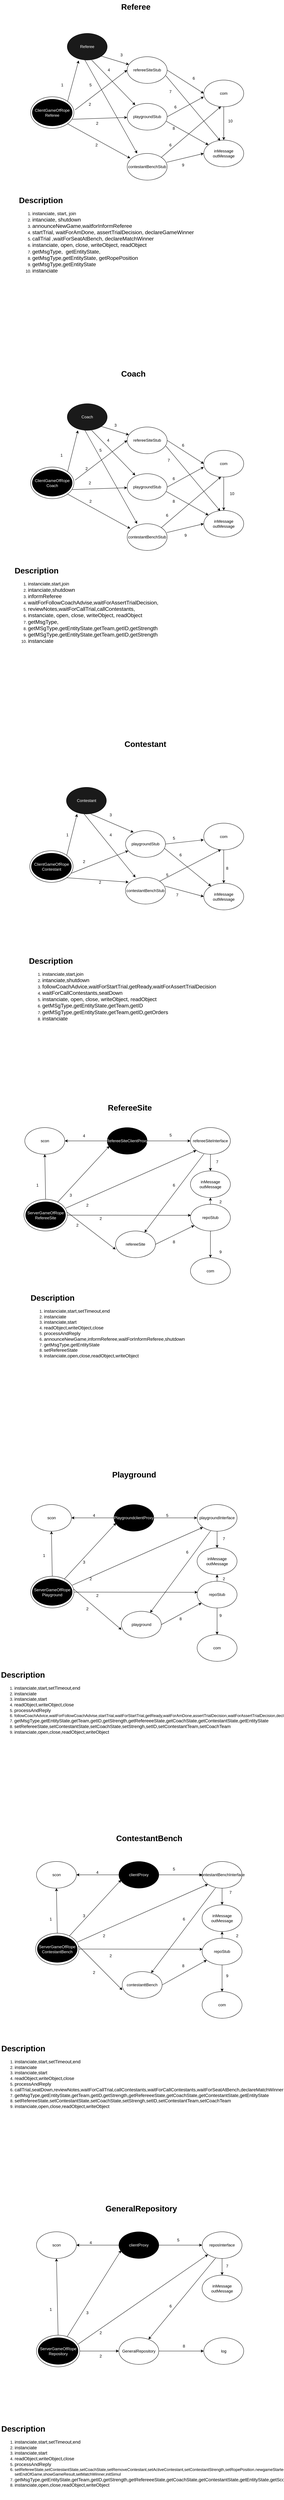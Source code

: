 <mxfile version="24.3.1" type="device">
  <diagram name="Page-1" id="NvhE_Qb75Aoejws6Ce-A">
    <mxGraphModel dx="2185" dy="857" grid="1" gridSize="10" guides="1" tooltips="1" connect="1" arrows="1" fold="1" page="1" pageScale="1" pageWidth="850" pageHeight="1100" math="0" shadow="0">
      <root>
        <mxCell id="0" />
        <mxCell id="1" parent="0" />
        <mxCell id="X3aFYsN9jhFLCXPKWDU9-2" value="" style="ellipse;whiteSpace=wrap;html=1;" parent="1" vertex="1">
          <mxGeometry x="90" y="300" width="130" height="95" as="geometry" />
        </mxCell>
        <mxCell id="X3aFYsN9jhFLCXPKWDU9-1" value="ClientGameOfRope&lt;div&gt;Referee&lt;/div&gt;" style="ellipse;whiteSpace=wrap;html=1;strokeColor=default;fillColor=#000000;fontColor=#FFFFFF;" parent="1" vertex="1">
          <mxGeometry x="95" y="307.5" width="120" height="80" as="geometry" />
        </mxCell>
        <mxCell id="X3aFYsN9jhFLCXPKWDU9-4" value="Referee" style="ellipse;whiteSpace=wrap;html=1;fontColor=#FFFFFF;fillColor=#1A1A1A;" parent="1" vertex="1">
          <mxGeometry x="200" y="110" width="120" height="80" as="geometry" />
        </mxCell>
        <mxCell id="X3aFYsN9jhFLCXPKWDU9-5" value="" style="endArrow=classic;html=1;rounded=0;entryX=0.286;entryY=1.017;entryDx=0;entryDy=0;entryPerimeter=0;exitX=1;exitY=0;exitDx=0;exitDy=0;" parent="1" source="X3aFYsN9jhFLCXPKWDU9-2" target="X3aFYsN9jhFLCXPKWDU9-4" edge="1">
          <mxGeometry width="50" height="50" relative="1" as="geometry">
            <mxPoint x="400" y="460" as="sourcePoint" />
            <mxPoint x="450" y="410" as="targetPoint" />
          </mxGeometry>
        </mxCell>
        <mxCell id="X3aFYsN9jhFLCXPKWDU9-6" value="refereeSiteStub" style="ellipse;whiteSpace=wrap;html=1;" parent="1" vertex="1">
          <mxGeometry x="380" y="180" width="120" height="80" as="geometry" />
        </mxCell>
        <mxCell id="X3aFYsN9jhFLCXPKWDU9-7" value="playgroundStub" style="ellipse;whiteSpace=wrap;html=1;" parent="1" vertex="1">
          <mxGeometry x="380" y="320" width="120" height="80" as="geometry" />
        </mxCell>
        <mxCell id="X3aFYsN9jhFLCXPKWDU9-8" value="contestantBenchStub" style="ellipse;whiteSpace=wrap;html=1;" parent="1" vertex="1">
          <mxGeometry x="380" y="470" width="120" height="80" as="geometry" />
        </mxCell>
        <mxCell id="X3aFYsN9jhFLCXPKWDU9-80" style="edgeStyle=orthogonalEdgeStyle;rounded=0;orthogonalLoop=1;jettySize=auto;html=1;exitX=0.5;exitY=1;exitDx=0;exitDy=0;" parent="1" source="X3aFYsN9jhFLCXPKWDU9-9" target="X3aFYsN9jhFLCXPKWDU9-10" edge="1">
          <mxGeometry relative="1" as="geometry" />
        </mxCell>
        <mxCell id="X3aFYsN9jhFLCXPKWDU9-9" value="com" style="ellipse;whiteSpace=wrap;html=1;" parent="1" vertex="1">
          <mxGeometry x="610" y="250" width="120" height="80" as="geometry" />
        </mxCell>
        <mxCell id="X3aFYsN9jhFLCXPKWDU9-10" value="inMessage&lt;div&gt;outMessage&lt;/div&gt;" style="ellipse;whiteSpace=wrap;html=1;" parent="1" vertex="1">
          <mxGeometry x="610" y="430" width="120" height="80" as="geometry" />
        </mxCell>
        <mxCell id="X3aFYsN9jhFLCXPKWDU9-11" value="" style="endArrow=classic;html=1;rounded=0;exitX=1;exitY=1;exitDx=0;exitDy=0;" parent="1" source="X3aFYsN9jhFLCXPKWDU9-4" target="X3aFYsN9jhFLCXPKWDU9-6" edge="1">
          <mxGeometry width="50" height="50" relative="1" as="geometry">
            <mxPoint x="400" y="460" as="sourcePoint" />
            <mxPoint x="450" y="410" as="targetPoint" />
          </mxGeometry>
        </mxCell>
        <mxCell id="X3aFYsN9jhFLCXPKWDU9-12" value="" style="endArrow=classic;html=1;rounded=0;exitX=1.028;exitY=0.414;exitDx=0;exitDy=0;exitPerimeter=0;entryX=0;entryY=0.5;entryDx=0;entryDy=0;" parent="1" source="X3aFYsN9jhFLCXPKWDU9-2" target="X3aFYsN9jhFLCXPKWDU9-6" edge="1">
          <mxGeometry width="50" height="50" relative="1" as="geometry">
            <mxPoint x="400" y="460" as="sourcePoint" />
            <mxPoint x="450" y="410" as="targetPoint" />
          </mxGeometry>
        </mxCell>
        <mxCell id="X3aFYsN9jhFLCXPKWDU9-13" value="" style="endArrow=classic;html=1;rounded=0;exitX=1;exitY=0.75;exitDx=0;exitDy=0;exitPerimeter=0;" parent="1" source="X3aFYsN9jhFLCXPKWDU9-1" target="X3aFYsN9jhFLCXPKWDU9-7" edge="1">
          <mxGeometry width="50" height="50" relative="1" as="geometry">
            <mxPoint x="400" y="460" as="sourcePoint" />
            <mxPoint x="450" y="410" as="targetPoint" />
          </mxGeometry>
        </mxCell>
        <mxCell id="X3aFYsN9jhFLCXPKWDU9-14" value="" style="endArrow=classic;html=1;rounded=0;exitX=1;exitY=1;exitDx=0;exitDy=0;entryX=0.078;entryY=0.179;entryDx=0;entryDy=0;entryPerimeter=0;" parent="1" source="X3aFYsN9jhFLCXPKWDU9-2" target="X3aFYsN9jhFLCXPKWDU9-8" edge="1">
          <mxGeometry width="50" height="50" relative="1" as="geometry">
            <mxPoint x="400" y="460" as="sourcePoint" />
            <mxPoint x="450" y="410" as="targetPoint" />
          </mxGeometry>
        </mxCell>
        <mxCell id="X3aFYsN9jhFLCXPKWDU9-15" value="" style="endArrow=classic;html=1;rounded=0;exitX=0.611;exitY=1.002;exitDx=0;exitDy=0;exitPerimeter=0;entryX=0.202;entryY=0.063;entryDx=0;entryDy=0;entryPerimeter=0;" parent="1" source="X3aFYsN9jhFLCXPKWDU9-4" target="X3aFYsN9jhFLCXPKWDU9-7" edge="1">
          <mxGeometry width="50" height="50" relative="1" as="geometry">
            <mxPoint x="400" y="460" as="sourcePoint" />
            <mxPoint x="450" y="410" as="targetPoint" />
          </mxGeometry>
        </mxCell>
        <mxCell id="X3aFYsN9jhFLCXPKWDU9-16" value="" style="endArrow=classic;html=1;rounded=0;exitX=0.439;exitY=0.993;exitDx=0;exitDy=0;exitPerimeter=0;entryX=0.25;entryY=0;entryDx=0;entryDy=0;entryPerimeter=0;" parent="1" source="X3aFYsN9jhFLCXPKWDU9-4" target="X3aFYsN9jhFLCXPKWDU9-8" edge="1">
          <mxGeometry width="50" height="50" relative="1" as="geometry">
            <mxPoint x="400" y="460" as="sourcePoint" />
            <mxPoint x="450" y="410" as="targetPoint" />
          </mxGeometry>
        </mxCell>
        <mxCell id="X3aFYsN9jhFLCXPKWDU9-17" value="" style="endArrow=classic;html=1;rounded=0;exitX=1;exitY=0.5;exitDx=0;exitDy=0;entryX=0;entryY=0.5;entryDx=0;entryDy=0;" parent="1" source="X3aFYsN9jhFLCXPKWDU9-6" target="X3aFYsN9jhFLCXPKWDU9-9" edge="1">
          <mxGeometry width="50" height="50" relative="1" as="geometry">
            <mxPoint x="400" y="460" as="sourcePoint" />
            <mxPoint x="450" y="410" as="targetPoint" />
          </mxGeometry>
        </mxCell>
        <mxCell id="X3aFYsN9jhFLCXPKWDU9-18" value="" style="endArrow=classic;html=1;rounded=0;exitX=1;exitY=0.5;exitDx=0;exitDy=0;entryX=0;entryY=0.625;entryDx=0;entryDy=0;entryPerimeter=0;" parent="1" source="X3aFYsN9jhFLCXPKWDU9-7" target="X3aFYsN9jhFLCXPKWDU9-9" edge="1">
          <mxGeometry width="50" height="50" relative="1" as="geometry">
            <mxPoint x="400" y="460" as="sourcePoint" />
            <mxPoint x="450" y="410" as="targetPoint" />
          </mxGeometry>
        </mxCell>
        <mxCell id="X3aFYsN9jhFLCXPKWDU9-19" value="" style="endArrow=classic;html=1;rounded=0;exitX=0.967;exitY=0.711;exitDx=0;exitDy=0;exitPerimeter=0;entryX=0.413;entryY=0.021;entryDx=0;entryDy=0;entryPerimeter=0;" parent="1" source="X3aFYsN9jhFLCXPKWDU9-6" target="X3aFYsN9jhFLCXPKWDU9-10" edge="1">
          <mxGeometry width="50" height="50" relative="1" as="geometry">
            <mxPoint x="400" y="460" as="sourcePoint" />
            <mxPoint x="450" y="410" as="targetPoint" />
          </mxGeometry>
        </mxCell>
        <mxCell id="X3aFYsN9jhFLCXPKWDU9-20" value="" style="endArrow=classic;html=1;rounded=0;exitX=0.979;exitY=0.668;exitDx=0;exitDy=0;exitPerimeter=0;" parent="1" source="X3aFYsN9jhFLCXPKWDU9-7" target="X3aFYsN9jhFLCXPKWDU9-10" edge="1">
          <mxGeometry width="50" height="50" relative="1" as="geometry">
            <mxPoint x="400" y="460" as="sourcePoint" />
            <mxPoint x="450" y="410" as="targetPoint" />
          </mxGeometry>
        </mxCell>
        <mxCell id="X3aFYsN9jhFLCXPKWDU9-21" value="" style="endArrow=classic;html=1;rounded=0;exitX=0.991;exitY=0.33;exitDx=0;exitDy=0;exitPerimeter=0;entryX=0;entryY=0.5;entryDx=0;entryDy=0;" parent="1" source="X3aFYsN9jhFLCXPKWDU9-8" target="X3aFYsN9jhFLCXPKWDU9-10" edge="1">
          <mxGeometry width="50" height="50" relative="1" as="geometry">
            <mxPoint x="400" y="460" as="sourcePoint" />
            <mxPoint x="450" y="410" as="targetPoint" />
          </mxGeometry>
        </mxCell>
        <mxCell id="X3aFYsN9jhFLCXPKWDU9-22" value="" style="endArrow=classic;html=1;rounded=0;exitX=1;exitY=0;exitDx=0;exitDy=0;entryX=0.431;entryY=0.991;entryDx=0;entryDy=0;entryPerimeter=0;" parent="1" source="X3aFYsN9jhFLCXPKWDU9-8" target="X3aFYsN9jhFLCXPKWDU9-9" edge="1">
          <mxGeometry width="50" height="50" relative="1" as="geometry">
            <mxPoint x="400" y="460" as="sourcePoint" />
            <mxPoint x="450" y="410" as="targetPoint" />
          </mxGeometry>
        </mxCell>
        <mxCell id="X3aFYsN9jhFLCXPKWDU9-24" value="&lt;h1 style=&quot;margin-top: 0px;&quot;&gt;Referee&lt;/h1&gt;" style="text;html=1;whiteSpace=wrap;overflow=hidden;rounded=0;" parent="1" vertex="1">
          <mxGeometry x="360" y="10" width="95" height="40" as="geometry" />
        </mxCell>
        <mxCell id="X3aFYsN9jhFLCXPKWDU9-25" value="&lt;h1 style=&quot;margin-top: 0px;&quot;&gt;Description&lt;/h1&gt;&lt;div&gt;&lt;ol&gt;&lt;li&gt;&lt;font style=&quot;font-size: 14px;&quot;&gt;instanciate, start, join&lt;/font&gt;&lt;/li&gt;&lt;li&gt;&lt;font size=&quot;3&quot;&gt;intanciate, shutdown&lt;/font&gt;&lt;/li&gt;&lt;li&gt;&lt;font size=&quot;3&quot;&gt;announceNewGame,waitforInformReferee&lt;/font&gt;&lt;/li&gt;&lt;li&gt;&lt;font size=&quot;3&quot;&gt;startTrial, waitForAmDone, assertTrialDecision, declareGameWinner&lt;/font&gt;&lt;/li&gt;&lt;li&gt;&lt;font size=&quot;3&quot;&gt;callTrial ,waitForSeatAtBench, declareMatchWinner&lt;/font&gt;&lt;/li&gt;&lt;li&gt;&lt;font size=&quot;3&quot;&gt;instanciate, open, close, writeObject, readObject&lt;/font&gt;&lt;/li&gt;&lt;li&gt;&lt;font size=&quot;3&quot;&gt;getMsgType,&amp;nbsp; getEntityState,&lt;/font&gt;&lt;/li&gt;&lt;li&gt;&lt;font size=&quot;3&quot;&gt;getMsgType,getEntityState, getRopePosition&lt;/font&gt;&lt;/li&gt;&lt;li&gt;&lt;font size=&quot;3&quot;&gt;getMsgType,getEntityState&lt;/font&gt;&lt;/li&gt;&lt;li&gt;&lt;font size=&quot;3&quot;&gt;instanciate&lt;/font&gt;&lt;/li&gt;&lt;/ol&gt;&lt;/div&gt;" style="text;html=1;whiteSpace=wrap;overflow=hidden;rounded=0;" parent="1" vertex="1">
          <mxGeometry x="52.5" y="590" width="710" height="250" as="geometry" />
        </mxCell>
        <mxCell id="X3aFYsN9jhFLCXPKWDU9-26" value="" style="ellipse;whiteSpace=wrap;html=1;" parent="1" vertex="1">
          <mxGeometry x="90" y="1410" width="130" height="95" as="geometry" />
        </mxCell>
        <mxCell id="X3aFYsN9jhFLCXPKWDU9-27" value="ClientGameOfRope&lt;div&gt;Coach&lt;/div&gt;" style="ellipse;whiteSpace=wrap;html=1;strokeColor=default;fillColor=#000000;fontColor=#FFFFFF;" parent="1" vertex="1">
          <mxGeometry x="95" y="1417.5" width="120" height="80" as="geometry" />
        </mxCell>
        <mxCell id="X3aFYsN9jhFLCXPKWDU9-28" value="Coach" style="ellipse;whiteSpace=wrap;html=1;fontColor=#FFFFFF;fillColor=#1A1A1A;" parent="1" vertex="1">
          <mxGeometry x="200" y="1220" width="120" height="80" as="geometry" />
        </mxCell>
        <mxCell id="X3aFYsN9jhFLCXPKWDU9-29" value="" style="endArrow=classic;html=1;rounded=0;entryX=0.267;entryY=1.002;entryDx=0;entryDy=0;entryPerimeter=0;exitX=1;exitY=0;exitDx=0;exitDy=0;" parent="1" source="X3aFYsN9jhFLCXPKWDU9-26" target="X3aFYsN9jhFLCXPKWDU9-28" edge="1">
          <mxGeometry width="50" height="50" relative="1" as="geometry">
            <mxPoint x="400" y="1570" as="sourcePoint" />
            <mxPoint x="450" y="1520" as="targetPoint" />
          </mxGeometry>
        </mxCell>
        <mxCell id="X3aFYsN9jhFLCXPKWDU9-30" value="refereeSiteStub" style="ellipse;whiteSpace=wrap;html=1;" parent="1" vertex="1">
          <mxGeometry x="380" y="1290" width="120" height="80" as="geometry" />
        </mxCell>
        <mxCell id="X3aFYsN9jhFLCXPKWDU9-31" value="playgroundStub" style="ellipse;whiteSpace=wrap;html=1;" parent="1" vertex="1">
          <mxGeometry x="380" y="1430" width="120" height="80" as="geometry" />
        </mxCell>
        <mxCell id="X3aFYsN9jhFLCXPKWDU9-32" value="contestantBenchStub" style="ellipse;whiteSpace=wrap;html=1;" parent="1" vertex="1">
          <mxGeometry x="380" y="1580" width="120" height="80" as="geometry" />
        </mxCell>
        <mxCell id="X3aFYsN9jhFLCXPKWDU9-81" style="edgeStyle=orthogonalEdgeStyle;rounded=0;orthogonalLoop=1;jettySize=auto;html=1;entryX=0.5;entryY=0;entryDx=0;entryDy=0;" parent="1" source="X3aFYsN9jhFLCXPKWDU9-33" target="X3aFYsN9jhFLCXPKWDU9-34" edge="1">
          <mxGeometry relative="1" as="geometry" />
        </mxCell>
        <mxCell id="X3aFYsN9jhFLCXPKWDU9-33" value="com" style="ellipse;whiteSpace=wrap;html=1;" parent="1" vertex="1">
          <mxGeometry x="610" y="1360" width="120" height="80" as="geometry" />
        </mxCell>
        <mxCell id="X3aFYsN9jhFLCXPKWDU9-34" value="inMessage&lt;div&gt;outMessage&lt;/div&gt;" style="ellipse;whiteSpace=wrap;html=1;" parent="1" vertex="1">
          <mxGeometry x="610" y="1540" width="120" height="80" as="geometry" />
        </mxCell>
        <mxCell id="X3aFYsN9jhFLCXPKWDU9-35" value="" style="endArrow=classic;html=1;rounded=0;exitX=1;exitY=1;exitDx=0;exitDy=0;" parent="1" source="X3aFYsN9jhFLCXPKWDU9-28" target="X3aFYsN9jhFLCXPKWDU9-30" edge="1">
          <mxGeometry width="50" height="50" relative="1" as="geometry">
            <mxPoint x="400" y="1570" as="sourcePoint" />
            <mxPoint x="450" y="1520" as="targetPoint" />
          </mxGeometry>
        </mxCell>
        <mxCell id="X3aFYsN9jhFLCXPKWDU9-36" value="" style="endArrow=classic;html=1;rounded=0;exitX=1.028;exitY=0.414;exitDx=0;exitDy=0;exitPerimeter=0;entryX=0;entryY=0.5;entryDx=0;entryDy=0;" parent="1" source="X3aFYsN9jhFLCXPKWDU9-26" target="X3aFYsN9jhFLCXPKWDU9-30" edge="1">
          <mxGeometry width="50" height="50" relative="1" as="geometry">
            <mxPoint x="400" y="1570" as="sourcePoint" />
            <mxPoint x="450" y="1520" as="targetPoint" />
          </mxGeometry>
        </mxCell>
        <mxCell id="X3aFYsN9jhFLCXPKWDU9-37" value="" style="endArrow=classic;html=1;rounded=0;exitX=1;exitY=0.75;exitDx=0;exitDy=0;exitPerimeter=0;" parent="1" source="X3aFYsN9jhFLCXPKWDU9-27" target="X3aFYsN9jhFLCXPKWDU9-31" edge="1">
          <mxGeometry width="50" height="50" relative="1" as="geometry">
            <mxPoint x="400" y="1570" as="sourcePoint" />
            <mxPoint x="450" y="1520" as="targetPoint" />
          </mxGeometry>
        </mxCell>
        <mxCell id="X3aFYsN9jhFLCXPKWDU9-38" value="" style="endArrow=classic;html=1;rounded=0;exitX=1;exitY=1;exitDx=0;exitDy=0;entryX=0.078;entryY=0.179;entryDx=0;entryDy=0;entryPerimeter=0;" parent="1" source="X3aFYsN9jhFLCXPKWDU9-26" target="X3aFYsN9jhFLCXPKWDU9-32" edge="1">
          <mxGeometry width="50" height="50" relative="1" as="geometry">
            <mxPoint x="400" y="1570" as="sourcePoint" />
            <mxPoint x="450" y="1520" as="targetPoint" />
          </mxGeometry>
        </mxCell>
        <mxCell id="X3aFYsN9jhFLCXPKWDU9-39" value="" style="endArrow=classic;html=1;rounded=0;exitX=0.611;exitY=1.002;exitDx=0;exitDy=0;exitPerimeter=0;entryX=0.202;entryY=0.063;entryDx=0;entryDy=0;entryPerimeter=0;" parent="1" source="X3aFYsN9jhFLCXPKWDU9-28" target="X3aFYsN9jhFLCXPKWDU9-31" edge="1">
          <mxGeometry width="50" height="50" relative="1" as="geometry">
            <mxPoint x="400" y="1570" as="sourcePoint" />
            <mxPoint x="450" y="1520" as="targetPoint" />
          </mxGeometry>
        </mxCell>
        <mxCell id="X3aFYsN9jhFLCXPKWDU9-40" value="" style="endArrow=classic;html=1;rounded=0;exitX=0.439;exitY=0.993;exitDx=0;exitDy=0;exitPerimeter=0;entryX=0.25;entryY=0;entryDx=0;entryDy=0;entryPerimeter=0;" parent="1" source="X3aFYsN9jhFLCXPKWDU9-28" target="X3aFYsN9jhFLCXPKWDU9-32" edge="1">
          <mxGeometry width="50" height="50" relative="1" as="geometry">
            <mxPoint x="400" y="1570" as="sourcePoint" />
            <mxPoint x="450" y="1520" as="targetPoint" />
          </mxGeometry>
        </mxCell>
        <mxCell id="X3aFYsN9jhFLCXPKWDU9-41" value="" style="endArrow=classic;html=1;rounded=0;exitX=1;exitY=0.5;exitDx=0;exitDy=0;entryX=0;entryY=0.5;entryDx=0;entryDy=0;" parent="1" source="X3aFYsN9jhFLCXPKWDU9-30" target="X3aFYsN9jhFLCXPKWDU9-33" edge="1">
          <mxGeometry width="50" height="50" relative="1" as="geometry">
            <mxPoint x="400" y="1570" as="sourcePoint" />
            <mxPoint x="450" y="1520" as="targetPoint" />
          </mxGeometry>
        </mxCell>
        <mxCell id="X3aFYsN9jhFLCXPKWDU9-42" value="" style="endArrow=classic;html=1;rounded=0;exitX=1;exitY=0.5;exitDx=0;exitDy=0;entryX=0;entryY=0.625;entryDx=0;entryDy=0;entryPerimeter=0;" parent="1" source="X3aFYsN9jhFLCXPKWDU9-31" target="X3aFYsN9jhFLCXPKWDU9-33" edge="1">
          <mxGeometry width="50" height="50" relative="1" as="geometry">
            <mxPoint x="400" y="1570" as="sourcePoint" />
            <mxPoint x="450" y="1520" as="targetPoint" />
          </mxGeometry>
        </mxCell>
        <mxCell id="X3aFYsN9jhFLCXPKWDU9-43" value="" style="endArrow=classic;html=1;rounded=0;exitX=0.967;exitY=0.711;exitDx=0;exitDy=0;exitPerimeter=0;entryX=0.413;entryY=0.021;entryDx=0;entryDy=0;entryPerimeter=0;" parent="1" source="X3aFYsN9jhFLCXPKWDU9-30" target="X3aFYsN9jhFLCXPKWDU9-34" edge="1">
          <mxGeometry width="50" height="50" relative="1" as="geometry">
            <mxPoint x="400" y="1570" as="sourcePoint" />
            <mxPoint x="450" y="1520" as="targetPoint" />
          </mxGeometry>
        </mxCell>
        <mxCell id="X3aFYsN9jhFLCXPKWDU9-44" value="" style="endArrow=classic;html=1;rounded=0;exitX=0.979;exitY=0.668;exitDx=0;exitDy=0;exitPerimeter=0;" parent="1" source="X3aFYsN9jhFLCXPKWDU9-31" target="X3aFYsN9jhFLCXPKWDU9-34" edge="1">
          <mxGeometry width="50" height="50" relative="1" as="geometry">
            <mxPoint x="400" y="1570" as="sourcePoint" />
            <mxPoint x="450" y="1520" as="targetPoint" />
          </mxGeometry>
        </mxCell>
        <mxCell id="X3aFYsN9jhFLCXPKWDU9-45" value="" style="endArrow=classic;html=1;rounded=0;exitX=0.991;exitY=0.33;exitDx=0;exitDy=0;exitPerimeter=0;entryX=0;entryY=0.5;entryDx=0;entryDy=0;" parent="1" source="X3aFYsN9jhFLCXPKWDU9-32" target="X3aFYsN9jhFLCXPKWDU9-34" edge="1">
          <mxGeometry width="50" height="50" relative="1" as="geometry">
            <mxPoint x="400" y="1570" as="sourcePoint" />
            <mxPoint x="450" y="1520" as="targetPoint" />
          </mxGeometry>
        </mxCell>
        <mxCell id="X3aFYsN9jhFLCXPKWDU9-46" value="" style="endArrow=classic;html=1;rounded=0;exitX=1;exitY=0;exitDx=0;exitDy=0;entryX=0.431;entryY=0.991;entryDx=0;entryDy=0;entryPerimeter=0;" parent="1" source="X3aFYsN9jhFLCXPKWDU9-32" target="X3aFYsN9jhFLCXPKWDU9-33" edge="1">
          <mxGeometry width="50" height="50" relative="1" as="geometry">
            <mxPoint x="400" y="1570" as="sourcePoint" />
            <mxPoint x="450" y="1520" as="targetPoint" />
          </mxGeometry>
        </mxCell>
        <mxCell id="X3aFYsN9jhFLCXPKWDU9-47" value="&lt;h1 style=&quot;margin-top: 0px;&quot;&gt;Coach&lt;/h1&gt;" style="text;html=1;whiteSpace=wrap;overflow=hidden;rounded=0;" parent="1" vertex="1">
          <mxGeometry x="360" y="1110" width="95" height="40" as="geometry" />
        </mxCell>
        <mxCell id="X3aFYsN9jhFLCXPKWDU9-49" value="&lt;h1 style=&quot;margin-top: 0px;&quot;&gt;Description&lt;/h1&gt;&lt;div&gt;&lt;ol&gt;&lt;li&gt;&lt;font style=&quot;font-size: 14px;&quot;&gt;instanciate,start,join&lt;/font&gt;&lt;/li&gt;&lt;li&gt;&lt;font size=&quot;3&quot;&gt;intanciate,shutdown&lt;/font&gt;&lt;/li&gt;&lt;li&gt;&lt;font size=&quot;3&quot;&gt;informReferee&lt;/font&gt;&lt;/li&gt;&lt;li&gt;&lt;font size=&quot;3&quot;&gt;waitForFollowCoachAdvise,waitForAssertTrialDecision,&lt;/font&gt;&lt;/li&gt;&lt;li&gt;&lt;font size=&quot;3&quot;&gt;reviewNotes,waitForCallTrial,callContestants,&lt;/font&gt;&lt;/li&gt;&lt;li&gt;&lt;font size=&quot;3&quot;&gt;instanciate, open, close, writeObject, readObject&lt;/font&gt;&lt;/li&gt;&lt;li&gt;&lt;font size=&quot;3&quot;&gt;getMsgType,&lt;/font&gt;&lt;/li&gt;&lt;li&gt;&lt;font size=&quot;3&quot;&gt;getMSgType,getEntityState,getTeam,getID,getStrength&lt;/font&gt;&lt;/li&gt;&lt;li&gt;&lt;font size=&quot;3&quot;&gt;getMSgType,getEntityState,getTeam,getID,getStrength&lt;/font&gt;&lt;/li&gt;&lt;li&gt;&lt;font size=&quot;3&quot;&gt;instanciate&lt;/font&gt;&lt;/li&gt;&lt;/ol&gt;&lt;/div&gt;" style="text;html=1;whiteSpace=wrap;overflow=hidden;rounded=0;" parent="1" vertex="1">
          <mxGeometry x="40" y="1700" width="710" height="270" as="geometry" />
        </mxCell>
        <mxCell id="X3aFYsN9jhFLCXPKWDU9-50" value="" style="ellipse;whiteSpace=wrap;html=1;" parent="1" vertex="1">
          <mxGeometry x="87.5" y="2560" width="130" height="95" as="geometry" />
        </mxCell>
        <mxCell id="X3aFYsN9jhFLCXPKWDU9-51" value="ClientGameOfRope&lt;div&gt;Contestant&lt;/div&gt;" style="ellipse;whiteSpace=wrap;html=1;strokeColor=default;fillColor=#000000;fontColor=#FFFFFF;" parent="1" vertex="1">
          <mxGeometry x="92.5" y="2567.5" width="120" height="80" as="geometry" />
        </mxCell>
        <mxCell id="X3aFYsN9jhFLCXPKWDU9-52" value="Contestant" style="ellipse;whiteSpace=wrap;html=1;fontColor=#FFFFFF;fillColor=#1A1A1A;" parent="1" vertex="1">
          <mxGeometry x="197.5" y="2370" width="120" height="80" as="geometry" />
        </mxCell>
        <mxCell id="X3aFYsN9jhFLCXPKWDU9-53" value="" style="endArrow=classic;html=1;rounded=0;entryX=0.267;entryY=1.002;entryDx=0;entryDy=0;entryPerimeter=0;exitX=1;exitY=0;exitDx=0;exitDy=0;" parent="1" source="X3aFYsN9jhFLCXPKWDU9-50" target="X3aFYsN9jhFLCXPKWDU9-52" edge="1">
          <mxGeometry width="50" height="50" relative="1" as="geometry">
            <mxPoint x="397.5" y="2720" as="sourcePoint" />
            <mxPoint x="447.5" y="2670" as="targetPoint" />
          </mxGeometry>
        </mxCell>
        <mxCell id="X3aFYsN9jhFLCXPKWDU9-55" value="playgroundStub" style="ellipse;whiteSpace=wrap;html=1;" parent="1" vertex="1">
          <mxGeometry x="375" y="2500" width="120" height="80" as="geometry" />
        </mxCell>
        <mxCell id="X3aFYsN9jhFLCXPKWDU9-56" value="contestantBenchStub" style="ellipse;whiteSpace=wrap;html=1;" parent="1" vertex="1">
          <mxGeometry x="375" y="2640" width="120" height="80" as="geometry" />
        </mxCell>
        <mxCell id="X3aFYsN9jhFLCXPKWDU9-82" style="edgeStyle=orthogonalEdgeStyle;rounded=0;orthogonalLoop=1;jettySize=auto;html=1;" parent="1" source="X3aFYsN9jhFLCXPKWDU9-57" target="X3aFYsN9jhFLCXPKWDU9-58" edge="1">
          <mxGeometry relative="1" as="geometry" />
        </mxCell>
        <mxCell id="X3aFYsN9jhFLCXPKWDU9-57" value="com" style="ellipse;whiteSpace=wrap;html=1;" parent="1" vertex="1">
          <mxGeometry x="610" y="2477.5" width="120" height="80" as="geometry" />
        </mxCell>
        <mxCell id="X3aFYsN9jhFLCXPKWDU9-58" value="inMessage&lt;div&gt;outMessage&lt;/div&gt;" style="ellipse;whiteSpace=wrap;html=1;" parent="1" vertex="1">
          <mxGeometry x="610" y="2657.5" width="120" height="80" as="geometry" />
        </mxCell>
        <mxCell id="X3aFYsN9jhFLCXPKWDU9-61" value="" style="endArrow=classic;html=1;rounded=0;exitX=1;exitY=0.75;exitDx=0;exitDy=0;exitPerimeter=0;" parent="1" source="X3aFYsN9jhFLCXPKWDU9-51" target="X3aFYsN9jhFLCXPKWDU9-55" edge="1">
          <mxGeometry width="50" height="50" relative="1" as="geometry">
            <mxPoint x="397.5" y="2720" as="sourcePoint" />
            <mxPoint x="447.5" y="2670" as="targetPoint" />
          </mxGeometry>
        </mxCell>
        <mxCell id="X3aFYsN9jhFLCXPKWDU9-62" value="" style="endArrow=classic;html=1;rounded=0;exitX=1;exitY=1;exitDx=0;exitDy=0;entryX=0.078;entryY=0.179;entryDx=0;entryDy=0;entryPerimeter=0;" parent="1" source="X3aFYsN9jhFLCXPKWDU9-50" target="X3aFYsN9jhFLCXPKWDU9-56" edge="1">
          <mxGeometry width="50" height="50" relative="1" as="geometry">
            <mxPoint x="397.5" y="2720" as="sourcePoint" />
            <mxPoint x="447.5" y="2670" as="targetPoint" />
          </mxGeometry>
        </mxCell>
        <mxCell id="X3aFYsN9jhFLCXPKWDU9-63" value="" style="endArrow=classic;html=1;rounded=0;exitX=0.611;exitY=1.002;exitDx=0;exitDy=0;exitPerimeter=0;entryX=0.202;entryY=0.063;entryDx=0;entryDy=0;entryPerimeter=0;" parent="1" source="X3aFYsN9jhFLCXPKWDU9-52" target="X3aFYsN9jhFLCXPKWDU9-55" edge="1">
          <mxGeometry width="50" height="50" relative="1" as="geometry">
            <mxPoint x="397.5" y="2720" as="sourcePoint" />
            <mxPoint x="447.5" y="2670" as="targetPoint" />
          </mxGeometry>
        </mxCell>
        <mxCell id="X3aFYsN9jhFLCXPKWDU9-64" value="" style="endArrow=classic;html=1;rounded=0;exitX=0.439;exitY=0.993;exitDx=0;exitDy=0;exitPerimeter=0;entryX=0.25;entryY=0;entryDx=0;entryDy=0;entryPerimeter=0;" parent="1" source="X3aFYsN9jhFLCXPKWDU9-52" target="X3aFYsN9jhFLCXPKWDU9-56" edge="1">
          <mxGeometry width="50" height="50" relative="1" as="geometry">
            <mxPoint x="397.5" y="2720" as="sourcePoint" />
            <mxPoint x="447.5" y="2670" as="targetPoint" />
          </mxGeometry>
        </mxCell>
        <mxCell id="X3aFYsN9jhFLCXPKWDU9-66" value="" style="endArrow=classic;html=1;rounded=0;exitX=1;exitY=0.5;exitDx=0;exitDy=0;entryX=0;entryY=0.625;entryDx=0;entryDy=0;entryPerimeter=0;" parent="1" source="X3aFYsN9jhFLCXPKWDU9-55" target="X3aFYsN9jhFLCXPKWDU9-57" edge="1">
          <mxGeometry width="50" height="50" relative="1" as="geometry">
            <mxPoint x="397.5" y="2720" as="sourcePoint" />
            <mxPoint x="447.5" y="2670" as="targetPoint" />
          </mxGeometry>
        </mxCell>
        <mxCell id="X3aFYsN9jhFLCXPKWDU9-68" value="" style="endArrow=classic;html=1;rounded=0;exitX=0.979;exitY=0.668;exitDx=0;exitDy=0;exitPerimeter=0;" parent="1" source="X3aFYsN9jhFLCXPKWDU9-55" target="X3aFYsN9jhFLCXPKWDU9-58" edge="1">
          <mxGeometry width="50" height="50" relative="1" as="geometry">
            <mxPoint x="397.5" y="2720" as="sourcePoint" />
            <mxPoint x="447.5" y="2670" as="targetPoint" />
          </mxGeometry>
        </mxCell>
        <mxCell id="X3aFYsN9jhFLCXPKWDU9-69" value="" style="endArrow=classic;html=1;rounded=0;exitX=0.991;exitY=0.33;exitDx=0;exitDy=0;exitPerimeter=0;entryX=0;entryY=0.5;entryDx=0;entryDy=0;" parent="1" source="X3aFYsN9jhFLCXPKWDU9-56" target="X3aFYsN9jhFLCXPKWDU9-58" edge="1">
          <mxGeometry width="50" height="50" relative="1" as="geometry">
            <mxPoint x="397.5" y="2720" as="sourcePoint" />
            <mxPoint x="447.5" y="2670" as="targetPoint" />
          </mxGeometry>
        </mxCell>
        <mxCell id="X3aFYsN9jhFLCXPKWDU9-70" value="" style="endArrow=classic;html=1;rounded=0;exitX=1;exitY=0;exitDx=0;exitDy=0;entryX=0.431;entryY=0.991;entryDx=0;entryDy=0;entryPerimeter=0;" parent="1" source="X3aFYsN9jhFLCXPKWDU9-56" target="X3aFYsN9jhFLCXPKWDU9-57" edge="1">
          <mxGeometry width="50" height="50" relative="1" as="geometry">
            <mxPoint x="397.5" y="2720" as="sourcePoint" />
            <mxPoint x="447.5" y="2670" as="targetPoint" />
          </mxGeometry>
        </mxCell>
        <mxCell id="X3aFYsN9jhFLCXPKWDU9-71" value="&lt;h1 style=&quot;margin-top: 0px;&quot;&gt;Contestant&lt;/h1&gt;" style="text;html=1;whiteSpace=wrap;overflow=hidden;rounded=0;" parent="1" vertex="1">
          <mxGeometry x="370" y="2220" width="130" height="40" as="geometry" />
        </mxCell>
        <mxCell id="X3aFYsN9jhFLCXPKWDU9-72" value="&lt;h1 style=&quot;margin-top: 0px;&quot;&gt;Description&lt;/h1&gt;&lt;div&gt;&lt;ol&gt;&lt;li&gt;&lt;font style=&quot;font-size: 14px;&quot;&gt;instanciate,start,join&lt;/font&gt;&lt;/li&gt;&lt;li&gt;&lt;font size=&quot;3&quot;&gt;intanciate,shutdown&lt;/font&gt;&lt;/li&gt;&lt;li&gt;&lt;font size=&quot;3&quot;&gt;followCoachAdvice,waitForStartTrial,getReady,waitForAssertTrialDecision&lt;/font&gt;&lt;/li&gt;&lt;li&gt;&lt;font size=&quot;3&quot;&gt;waitForCallContestants,seatDown&lt;/font&gt;&lt;/li&gt;&lt;li&gt;&lt;font size=&quot;3&quot;&gt;instanciate, open, close, writeObject, readObject&lt;/font&gt;&lt;/li&gt;&lt;li&gt;&lt;font size=&quot;3&quot;&gt;getMSgType,getEntityState,getTeam,getID&lt;/font&gt;&lt;/li&gt;&lt;li&gt;&lt;font size=&quot;3&quot;&gt;getMSgType,getEntityState,getTeam,getID,getOrders&lt;/font&gt;&lt;/li&gt;&lt;li&gt;&lt;font size=&quot;3&quot;&gt;instanciate&lt;/font&gt;&lt;/li&gt;&lt;/ol&gt;&lt;/div&gt;" style="text;html=1;whiteSpace=wrap;overflow=hidden;rounded=0;" parent="1" vertex="1">
          <mxGeometry x="82.5" y="2870" width="710" height="260" as="geometry" />
        </mxCell>
        <mxCell id="X3aFYsN9jhFLCXPKWDU9-83" value="" style="ellipse;whiteSpace=wrap;html=1;" parent="1" vertex="1">
          <mxGeometry x="70" y="3605" width="130" height="95" as="geometry" />
        </mxCell>
        <mxCell id="X3aFYsN9jhFLCXPKWDU9-84" value="ServerGameOfRope&lt;div&gt;RefereeSite&lt;/div&gt;" style="ellipse;whiteSpace=wrap;html=1;strokeColor=default;fillColor=#000000;fontColor=#FFFFFF;" parent="1" vertex="1">
          <mxGeometry x="75" y="3612.5" width="120" height="80" as="geometry" />
        </mxCell>
        <mxCell id="X3aFYsN9jhFLCXPKWDU9-85" value="&lt;h1 style=&quot;forced-color-adjust: none; color: rgb(0, 0, 0); font-family: Helvetica; font-style: normal; font-variant-ligatures: normal; font-variant-caps: normal; letter-spacing: normal; orphans: 2; text-align: left; text-indent: 0px; text-transform: none; widows: 2; word-spacing: 0px; -webkit-text-stroke-width: 0px; white-space: normal; background-color: rgb(251, 251, 251); text-decoration-thickness: initial; text-decoration-style: initial; text-decoration-color: initial; margin-top: 0px;&quot;&gt;RefereeSite&lt;/h1&gt;" style="text;whiteSpace=wrap;html=1;" parent="1" vertex="1">
          <mxGeometry x="320" y="3310" width="150" height="70" as="geometry" />
        </mxCell>
        <mxCell id="X3aFYsN9jhFLCXPKWDU9-86" value="scon" style="ellipse;whiteSpace=wrap;html=1;" parent="1" vertex="1">
          <mxGeometry x="72.5" y="3390" width="120" height="80" as="geometry" />
        </mxCell>
        <mxCell id="X3aFYsN9jhFLCXPKWDU9-87" value="&lt;font color=&quot;#ffffff&quot;&gt;RefereeSiteClientProxy&lt;/font&gt;" style="ellipse;whiteSpace=wrap;html=1;fillColor=#000000;" parent="1" vertex="1">
          <mxGeometry x="320" y="3390" width="120" height="80" as="geometry" />
        </mxCell>
        <mxCell id="X3aFYsN9jhFLCXPKWDU9-88" value="refereeSiteInterface" style="ellipse;whiteSpace=wrap;html=1;" parent="1" vertex="1">
          <mxGeometry x="570" y="3390" width="120" height="80" as="geometry" />
        </mxCell>
        <mxCell id="X3aFYsN9jhFLCXPKWDU9-89" value="inMessage&lt;div&gt;outMessage&lt;/div&gt;" style="ellipse;whiteSpace=wrap;html=1;" parent="1" vertex="1">
          <mxGeometry x="570" y="3520" width="120" height="80" as="geometry" />
        </mxCell>
        <mxCell id="X3aFYsN9jhFLCXPKWDU9-90" value="repoStub" style="ellipse;whiteSpace=wrap;html=1;" parent="1" vertex="1">
          <mxGeometry x="570" y="3620" width="120" height="80" as="geometry" />
        </mxCell>
        <mxCell id="X3aFYsN9jhFLCXPKWDU9-91" value="com" style="ellipse;whiteSpace=wrap;html=1;" parent="1" vertex="1">
          <mxGeometry x="570" y="3780" width="120" height="80" as="geometry" />
        </mxCell>
        <mxCell id="X3aFYsN9jhFLCXPKWDU9-92" value="refereeSite" style="ellipse;whiteSpace=wrap;html=1;" parent="1" vertex="1">
          <mxGeometry x="345" y="3700" width="120" height="80" as="geometry" />
        </mxCell>
        <mxCell id="X3aFYsN9jhFLCXPKWDU9-95" value="" style="endArrow=classic;html=1;rounded=0;exitX=0.5;exitY=0;exitDx=0;exitDy=0;entryX=0.5;entryY=1;entryDx=0;entryDy=0;" parent="1" source="X3aFYsN9jhFLCXPKWDU9-83" target="X3aFYsN9jhFLCXPKWDU9-86" edge="1">
          <mxGeometry width="50" height="50" relative="1" as="geometry">
            <mxPoint x="330" y="3500" as="sourcePoint" />
            <mxPoint x="380" y="3450" as="targetPoint" />
          </mxGeometry>
        </mxCell>
        <mxCell id="X3aFYsN9jhFLCXPKWDU9-96" value="" style="endArrow=classic;html=1;rounded=0;exitX=0;exitY=0.5;exitDx=0;exitDy=0;" parent="1" source="X3aFYsN9jhFLCXPKWDU9-87" target="X3aFYsN9jhFLCXPKWDU9-86" edge="1">
          <mxGeometry width="50" height="50" relative="1" as="geometry">
            <mxPoint x="330" y="3500" as="sourcePoint" />
            <mxPoint x="380" y="3450" as="targetPoint" />
          </mxGeometry>
        </mxCell>
        <mxCell id="X3aFYsN9jhFLCXPKWDU9-97" value="" style="endArrow=classic;html=1;rounded=0;entryX=0.056;entryY=0.692;entryDx=0;entryDy=0;entryPerimeter=0;" parent="1" source="X3aFYsN9jhFLCXPKWDU9-83" target="X3aFYsN9jhFLCXPKWDU9-87" edge="1">
          <mxGeometry width="50" height="50" relative="1" as="geometry">
            <mxPoint x="330" y="3500" as="sourcePoint" />
            <mxPoint x="380" y="3450" as="targetPoint" />
          </mxGeometry>
        </mxCell>
        <mxCell id="X3aFYsN9jhFLCXPKWDU9-98" value="" style="endArrow=classic;html=1;rounded=0;entryX=0;entryY=0.5;entryDx=0;entryDy=0;exitX=1;exitY=0.5;exitDx=0;exitDy=0;" parent="1" source="X3aFYsN9jhFLCXPKWDU9-87" target="X3aFYsN9jhFLCXPKWDU9-88" edge="1">
          <mxGeometry width="50" height="50" relative="1" as="geometry">
            <mxPoint x="330" y="3500" as="sourcePoint" />
            <mxPoint x="380" y="3450" as="targetPoint" />
          </mxGeometry>
        </mxCell>
        <mxCell id="X3aFYsN9jhFLCXPKWDU9-99" value="" style="endArrow=classic;html=1;rounded=0;exitX=0.5;exitY=1;exitDx=0;exitDy=0;" parent="1" source="X3aFYsN9jhFLCXPKWDU9-88" target="X3aFYsN9jhFLCXPKWDU9-89" edge="1">
          <mxGeometry width="50" height="50" relative="1" as="geometry">
            <mxPoint x="330" y="3500" as="sourcePoint" />
            <mxPoint x="380" y="3450" as="targetPoint" />
          </mxGeometry>
        </mxCell>
        <mxCell id="X3aFYsN9jhFLCXPKWDU9-100" value="" style="endArrow=classic;html=1;rounded=0;entryX=0.012;entryY=0.413;entryDx=0;entryDy=0;entryPerimeter=0;exitX=1;exitY=0.5;exitDx=0;exitDy=0;" parent="1" source="X3aFYsN9jhFLCXPKWDU9-83" target="X3aFYsN9jhFLCXPKWDU9-90" edge="1">
          <mxGeometry width="50" height="50" relative="1" as="geometry">
            <mxPoint x="330" y="3500" as="sourcePoint" />
            <mxPoint x="380" y="3450" as="targetPoint" />
          </mxGeometry>
        </mxCell>
        <mxCell id="X3aFYsN9jhFLCXPKWDU9-101" value="" style="endArrow=classic;html=1;rounded=0;entryX=0.5;entryY=1;entryDx=0;entryDy=0;exitX=0.5;exitY=0;exitDx=0;exitDy=0;" parent="1" source="X3aFYsN9jhFLCXPKWDU9-90" target="X3aFYsN9jhFLCXPKWDU9-89" edge="1">
          <mxGeometry width="50" height="50" relative="1" as="geometry">
            <mxPoint x="330" y="3500" as="sourcePoint" />
            <mxPoint x="380" y="3450" as="targetPoint" />
          </mxGeometry>
        </mxCell>
        <mxCell id="X3aFYsN9jhFLCXPKWDU9-102" value="" style="endArrow=classic;html=1;rounded=0;exitX=0.5;exitY=1;exitDx=0;exitDy=0;entryX=0.5;entryY=0;entryDx=0;entryDy=0;" parent="1" source="X3aFYsN9jhFLCXPKWDU9-90" target="X3aFYsN9jhFLCXPKWDU9-91" edge="1">
          <mxGeometry width="50" height="50" relative="1" as="geometry">
            <mxPoint x="330" y="3500" as="sourcePoint" />
            <mxPoint x="380" y="3450" as="targetPoint" />
          </mxGeometry>
        </mxCell>
        <mxCell id="X3aFYsN9jhFLCXPKWDU9-105" value="" style="endArrow=classic;html=1;rounded=0;entryX=0;entryY=1;entryDx=0;entryDy=0;exitX=0.963;exitY=0.281;exitDx=0;exitDy=0;exitPerimeter=0;" parent="1" source="X3aFYsN9jhFLCXPKWDU9-83" target="X3aFYsN9jhFLCXPKWDU9-88" edge="1">
          <mxGeometry width="50" height="50" relative="1" as="geometry">
            <mxPoint x="330" y="3500" as="sourcePoint" />
            <mxPoint x="380" y="3450" as="targetPoint" />
          </mxGeometry>
        </mxCell>
        <mxCell id="X3aFYsN9jhFLCXPKWDU9-106" value="" style="endArrow=classic;html=1;rounded=0;entryX=0.003;entryY=0.692;entryDx=0;entryDy=0;entryPerimeter=0;exitX=0.991;exitY=0.401;exitDx=0;exitDy=0;exitPerimeter=0;" parent="1" source="X3aFYsN9jhFLCXPKWDU9-83" target="X3aFYsN9jhFLCXPKWDU9-92" edge="1">
          <mxGeometry width="50" height="50" relative="1" as="geometry">
            <mxPoint x="330" y="3500" as="sourcePoint" />
            <mxPoint x="380" y="3450" as="targetPoint" />
          </mxGeometry>
        </mxCell>
        <mxCell id="X3aFYsN9jhFLCXPKWDU9-109" value="" style="endArrow=classic;html=1;rounded=0;exitX=1;exitY=0.5;exitDx=0;exitDy=0;" parent="1" source="X3aFYsN9jhFLCXPKWDU9-92" target="X3aFYsN9jhFLCXPKWDU9-90" edge="1">
          <mxGeometry width="50" height="50" relative="1" as="geometry">
            <mxPoint x="330" y="3500" as="sourcePoint" />
            <mxPoint x="380" y="3450" as="targetPoint" />
          </mxGeometry>
        </mxCell>
        <mxCell id="X3aFYsN9jhFLCXPKWDU9-115" value="" style="endArrow=classic;html=1;rounded=0;exitX=0.338;exitY=0.986;exitDx=0;exitDy=0;exitPerimeter=0;" parent="1" source="X3aFYsN9jhFLCXPKWDU9-88" target="X3aFYsN9jhFLCXPKWDU9-92" edge="1">
          <mxGeometry width="50" height="50" relative="1" as="geometry">
            <mxPoint x="330" y="3600" as="sourcePoint" />
            <mxPoint x="380" y="3550" as="targetPoint" />
          </mxGeometry>
        </mxCell>
        <mxCell id="X3aFYsN9jhFLCXPKWDU9-116" value="&lt;h1 style=&quot;margin-top: 0px;&quot;&gt;Description&lt;/h1&gt;&lt;div&gt;&lt;ol&gt;&lt;li&gt;&lt;font style=&quot;font-size: 14px;&quot;&gt;instanciate,start,setTimeout,end&lt;/font&gt;&lt;/li&gt;&lt;li&gt;&lt;font style=&quot;font-size: 14px;&quot;&gt;instanciate&lt;/font&gt;&lt;/li&gt;&lt;li&gt;&lt;font style=&quot;font-size: 14px;&quot;&gt;instanciate,start&lt;/font&gt;&lt;/li&gt;&lt;li&gt;&lt;font style=&quot;font-size: 14px;&quot;&gt;readObject,writeObject,close&lt;/font&gt;&lt;/li&gt;&lt;li&gt;&lt;font style=&quot;font-size: 14px;&quot;&gt;processAndReply&lt;/font&gt;&lt;/li&gt;&lt;li&gt;&lt;font style=&quot;font-size: 14px;&quot;&gt;announceNewGame,informReferee,waitForInformReferee,shutdown&lt;/font&gt;&lt;/li&gt;&lt;li&gt;&lt;font style=&quot;font-size: 14px;&quot;&gt;getMsgType,getEntityState&lt;/font&gt;&lt;/li&gt;&lt;li&gt;&lt;font style=&quot;font-size: 14px;&quot;&gt;setRefereeState&lt;/font&gt;&lt;/li&gt;&lt;li&gt;&lt;font style=&quot;font-size: 14px;&quot;&gt;instanciate,open,close,readObject,writeObject&lt;/font&gt;&lt;/li&gt;&lt;/ol&gt;&lt;/div&gt;" style="text;html=1;whiteSpace=wrap;overflow=hidden;rounded=0;" parent="1" vertex="1">
          <mxGeometry x="87.5" y="3880" width="710" height="230" as="geometry" />
        </mxCell>
        <mxCell id="X3aFYsN9jhFLCXPKWDU9-117" value="" style="ellipse;whiteSpace=wrap;html=1;" parent="1" vertex="1">
          <mxGeometry x="90" y="4735" width="130" height="95" as="geometry" />
        </mxCell>
        <mxCell id="X3aFYsN9jhFLCXPKWDU9-118" value="ServerGameOfRope&lt;div&gt;Playground&lt;/div&gt;" style="ellipse;whiteSpace=wrap;html=1;strokeColor=default;fillColor=#000000;fontColor=#FFFFFF;" parent="1" vertex="1">
          <mxGeometry x="95" y="4742.5" width="120" height="80" as="geometry" />
        </mxCell>
        <mxCell id="X3aFYsN9jhFLCXPKWDU9-119" value="scon" style="ellipse;whiteSpace=wrap;html=1;" parent="1" vertex="1">
          <mxGeometry x="92.5" y="4520" width="120" height="80" as="geometry" />
        </mxCell>
        <mxCell id="X3aFYsN9jhFLCXPKWDU9-120" value="&lt;font color=&quot;#ffffff&quot;&gt;PlaygroundclientProxy&lt;/font&gt;" style="ellipse;whiteSpace=wrap;html=1;fillColor=#000000;" parent="1" vertex="1">
          <mxGeometry x="340" y="4520" width="120" height="80" as="geometry" />
        </mxCell>
        <mxCell id="X3aFYsN9jhFLCXPKWDU9-121" value="playgroundInterface" style="ellipse;whiteSpace=wrap;html=1;" parent="1" vertex="1">
          <mxGeometry x="590" y="4520" width="120" height="80" as="geometry" />
        </mxCell>
        <mxCell id="X3aFYsN9jhFLCXPKWDU9-122" value="inMessage&lt;div&gt;outMessage&lt;/div&gt;" style="ellipse;whiteSpace=wrap;html=1;" parent="1" vertex="1">
          <mxGeometry x="590" y="4650" width="120" height="80" as="geometry" />
        </mxCell>
        <mxCell id="X3aFYsN9jhFLCXPKWDU9-123" value="repoStub" style="ellipse;whiteSpace=wrap;html=1;" parent="1" vertex="1">
          <mxGeometry x="590" y="4750" width="120" height="80" as="geometry" />
        </mxCell>
        <mxCell id="X3aFYsN9jhFLCXPKWDU9-124" value="com" style="ellipse;whiteSpace=wrap;html=1;" parent="1" vertex="1">
          <mxGeometry x="590" y="4910" width="120" height="80" as="geometry" />
        </mxCell>
        <mxCell id="X3aFYsN9jhFLCXPKWDU9-125" value="playground" style="ellipse;whiteSpace=wrap;html=1;" parent="1" vertex="1">
          <mxGeometry x="362.5" y="4840" width="120" height="80" as="geometry" />
        </mxCell>
        <mxCell id="X3aFYsN9jhFLCXPKWDU9-128" value="" style="endArrow=classic;html=1;rounded=0;exitX=0.5;exitY=0;exitDx=0;exitDy=0;entryX=0.5;entryY=1;entryDx=0;entryDy=0;" parent="1" source="X3aFYsN9jhFLCXPKWDU9-117" target="X3aFYsN9jhFLCXPKWDU9-119" edge="1">
          <mxGeometry width="50" height="50" relative="1" as="geometry">
            <mxPoint x="350" y="4630" as="sourcePoint" />
            <mxPoint x="400" y="4580" as="targetPoint" />
          </mxGeometry>
        </mxCell>
        <mxCell id="X3aFYsN9jhFLCXPKWDU9-129" value="" style="endArrow=classic;html=1;rounded=0;exitX=0;exitY=0.5;exitDx=0;exitDy=0;" parent="1" source="X3aFYsN9jhFLCXPKWDU9-120" target="X3aFYsN9jhFLCXPKWDU9-119" edge="1">
          <mxGeometry width="50" height="50" relative="1" as="geometry">
            <mxPoint x="350" y="4630" as="sourcePoint" />
            <mxPoint x="400" y="4580" as="targetPoint" />
          </mxGeometry>
        </mxCell>
        <mxCell id="X3aFYsN9jhFLCXPKWDU9-130" value="" style="endArrow=classic;html=1;rounded=0;entryX=0.056;entryY=0.692;entryDx=0;entryDy=0;entryPerimeter=0;" parent="1" source="X3aFYsN9jhFLCXPKWDU9-117" target="X3aFYsN9jhFLCXPKWDU9-120" edge="1">
          <mxGeometry width="50" height="50" relative="1" as="geometry">
            <mxPoint x="350" y="4630" as="sourcePoint" />
            <mxPoint x="400" y="4580" as="targetPoint" />
          </mxGeometry>
        </mxCell>
        <mxCell id="X3aFYsN9jhFLCXPKWDU9-131" value="" style="endArrow=classic;html=1;rounded=0;entryX=0;entryY=0.5;entryDx=0;entryDy=0;exitX=1;exitY=0.5;exitDx=0;exitDy=0;" parent="1" source="X3aFYsN9jhFLCXPKWDU9-120" target="X3aFYsN9jhFLCXPKWDU9-121" edge="1">
          <mxGeometry width="50" height="50" relative="1" as="geometry">
            <mxPoint x="350" y="4630" as="sourcePoint" />
            <mxPoint x="400" y="4580" as="targetPoint" />
          </mxGeometry>
        </mxCell>
        <mxCell id="X3aFYsN9jhFLCXPKWDU9-132" value="" style="endArrow=classic;html=1;rounded=0;exitX=0.5;exitY=1;exitDx=0;exitDy=0;" parent="1" source="X3aFYsN9jhFLCXPKWDU9-121" target="X3aFYsN9jhFLCXPKWDU9-122" edge="1">
          <mxGeometry width="50" height="50" relative="1" as="geometry">
            <mxPoint x="350" y="4630" as="sourcePoint" />
            <mxPoint x="400" y="4580" as="targetPoint" />
          </mxGeometry>
        </mxCell>
        <mxCell id="X3aFYsN9jhFLCXPKWDU9-133" value="" style="endArrow=classic;html=1;rounded=0;entryX=0.012;entryY=0.413;entryDx=0;entryDy=0;entryPerimeter=0;exitX=1;exitY=0.5;exitDx=0;exitDy=0;" parent="1" source="X3aFYsN9jhFLCXPKWDU9-117" target="X3aFYsN9jhFLCXPKWDU9-123" edge="1">
          <mxGeometry width="50" height="50" relative="1" as="geometry">
            <mxPoint x="350" y="4630" as="sourcePoint" />
            <mxPoint x="400" y="4580" as="targetPoint" />
          </mxGeometry>
        </mxCell>
        <mxCell id="X3aFYsN9jhFLCXPKWDU9-134" value="" style="endArrow=classic;html=1;rounded=0;entryX=0.5;entryY=1;entryDx=0;entryDy=0;exitX=0.5;exitY=0;exitDx=0;exitDy=0;" parent="1" source="X3aFYsN9jhFLCXPKWDU9-123" target="X3aFYsN9jhFLCXPKWDU9-122" edge="1">
          <mxGeometry width="50" height="50" relative="1" as="geometry">
            <mxPoint x="350" y="4630" as="sourcePoint" />
            <mxPoint x="400" y="4580" as="targetPoint" />
          </mxGeometry>
        </mxCell>
        <mxCell id="X3aFYsN9jhFLCXPKWDU9-135" value="" style="endArrow=classic;html=1;rounded=0;exitX=0.5;exitY=1;exitDx=0;exitDy=0;entryX=0.5;entryY=0;entryDx=0;entryDy=0;" parent="1" source="X3aFYsN9jhFLCXPKWDU9-123" target="X3aFYsN9jhFLCXPKWDU9-124" edge="1">
          <mxGeometry width="50" height="50" relative="1" as="geometry">
            <mxPoint x="350" y="4630" as="sourcePoint" />
            <mxPoint x="400" y="4580" as="targetPoint" />
          </mxGeometry>
        </mxCell>
        <mxCell id="X3aFYsN9jhFLCXPKWDU9-138" value="" style="endArrow=classic;html=1;rounded=0;entryX=0;entryY=1;entryDx=0;entryDy=0;exitX=0.963;exitY=0.281;exitDx=0;exitDy=0;exitPerimeter=0;" parent="1" source="X3aFYsN9jhFLCXPKWDU9-117" target="X3aFYsN9jhFLCXPKWDU9-121" edge="1">
          <mxGeometry width="50" height="50" relative="1" as="geometry">
            <mxPoint x="350" y="4630" as="sourcePoint" />
            <mxPoint x="400" y="4580" as="targetPoint" />
          </mxGeometry>
        </mxCell>
        <mxCell id="X3aFYsN9jhFLCXPKWDU9-139" value="" style="endArrow=classic;html=1;rounded=0;entryX=0.003;entryY=0.692;entryDx=0;entryDy=0;entryPerimeter=0;exitX=0.991;exitY=0.401;exitDx=0;exitDy=0;exitPerimeter=0;" parent="1" source="X3aFYsN9jhFLCXPKWDU9-117" target="X3aFYsN9jhFLCXPKWDU9-125" edge="1">
          <mxGeometry width="50" height="50" relative="1" as="geometry">
            <mxPoint x="350" y="4630" as="sourcePoint" />
            <mxPoint x="400" y="4580" as="targetPoint" />
          </mxGeometry>
        </mxCell>
        <mxCell id="X3aFYsN9jhFLCXPKWDU9-142" value="" style="endArrow=classic;html=1;rounded=0;exitX=1;exitY=0.5;exitDx=0;exitDy=0;" parent="1" source="X3aFYsN9jhFLCXPKWDU9-125" target="X3aFYsN9jhFLCXPKWDU9-123" edge="1">
          <mxGeometry width="50" height="50" relative="1" as="geometry">
            <mxPoint x="350" y="4630" as="sourcePoint" />
            <mxPoint x="400" y="4580" as="targetPoint" />
          </mxGeometry>
        </mxCell>
        <mxCell id="X3aFYsN9jhFLCXPKWDU9-147" value="" style="endArrow=classic;html=1;rounded=0;exitX=0.338;exitY=0.986;exitDx=0;exitDy=0;exitPerimeter=0;" parent="1" source="X3aFYsN9jhFLCXPKWDU9-121" target="X3aFYsN9jhFLCXPKWDU9-125" edge="1">
          <mxGeometry width="50" height="50" relative="1" as="geometry">
            <mxPoint x="350" y="4730" as="sourcePoint" />
            <mxPoint x="400" y="4680" as="targetPoint" />
          </mxGeometry>
        </mxCell>
        <mxCell id="X3aFYsN9jhFLCXPKWDU9-148" value="&lt;h1 style=&quot;forced-color-adjust: none; color: rgb(0, 0, 0); font-family: Helvetica; font-style: normal; font-variant-ligatures: normal; font-variant-caps: normal; letter-spacing: normal; orphans: 2; text-align: left; text-indent: 0px; text-transform: none; widows: 2; word-spacing: 0px; -webkit-text-stroke-width: 0px; white-space: normal; background-color: rgb(251, 251, 251); text-decoration-thickness: initial; text-decoration-style: initial; text-decoration-color: initial; margin-top: 0px;&quot;&gt;Playground&lt;/h1&gt;" style="text;whiteSpace=wrap;html=1;" parent="1" vertex="1">
          <mxGeometry x="332.5" y="4410" width="150" height="70" as="geometry" />
        </mxCell>
        <mxCell id="X3aFYsN9jhFLCXPKWDU9-149" value="&lt;h1 style=&quot;margin-top: 0px;&quot;&gt;Description&lt;/h1&gt;&lt;div&gt;&lt;ol&gt;&lt;li&gt;&lt;font style=&quot;font-size: 14px;&quot;&gt;instanciate,start,setTimeout,end&lt;/font&gt;&lt;/li&gt;&lt;li&gt;&lt;font style=&quot;font-size: 14px;&quot;&gt;instanciate&lt;/font&gt;&lt;/li&gt;&lt;li&gt;&lt;font style=&quot;font-size: 14px;&quot;&gt;instanciate,start&lt;/font&gt;&lt;/li&gt;&lt;li&gt;&lt;font style=&quot;font-size: 14px;&quot;&gt;readObject,writeObject,close&lt;/font&gt;&lt;/li&gt;&lt;li&gt;&lt;font style=&quot;font-size: 14px;&quot;&gt;processAndReply&lt;/font&gt;&lt;/li&gt;&lt;li&gt;&lt;font style=&quot;font-size: 12px;&quot;&gt;followCoachAdvice,waitForFollowCoachAdvise,startTrial,waitForStartTrial,getReady,waitForAmDone,assertTrialDecision,waitForAssertTrialDecision,declareGameW&lt;/font&gt;&lt;/li&gt;&lt;li&gt;&lt;font style=&quot;font-size: 14px;&quot;&gt;getMsgType,getEntityState,getTeam,getID,getStrength,getRefereeeState,getCoachState,getContestantState,getEntityState&lt;/font&gt;&lt;/li&gt;&lt;li&gt;&lt;font style=&quot;font-size: 14px;&quot;&gt;setRefereeState,setContestantState,setCoachState,setStrengh,setID,setContestantTeam,setCoachTeam&lt;/font&gt;&lt;/li&gt;&lt;li&gt;&lt;font style=&quot;font-size: 14px;&quot;&gt;instanciate,open,close,readObject,writeObject&lt;/font&gt;&lt;/li&gt;&lt;/ol&gt;&lt;/div&gt;" style="text;html=1;whiteSpace=wrap;overflow=hidden;rounded=0;" parent="1" vertex="1">
          <mxGeometry x="-1.5" y="5010" width="851.5" height="230" as="geometry" />
        </mxCell>
        <mxCell id="X3aFYsN9jhFLCXPKWDU9-150" value="" style="ellipse;whiteSpace=wrap;html=1;" parent="1" vertex="1">
          <mxGeometry x="105" y="5805" width="130" height="95" as="geometry" />
        </mxCell>
        <mxCell id="X3aFYsN9jhFLCXPKWDU9-151" value="ServerGameOfRope&lt;div&gt;ContestantBench&lt;/div&gt;" style="ellipse;whiteSpace=wrap;html=1;strokeColor=default;fillColor=#000000;fontColor=#FFFFFF;" parent="1" vertex="1">
          <mxGeometry x="110" y="5812.5" width="120" height="80" as="geometry" />
        </mxCell>
        <mxCell id="X3aFYsN9jhFLCXPKWDU9-152" value="scon" style="ellipse;whiteSpace=wrap;html=1;" parent="1" vertex="1">
          <mxGeometry x="107.5" y="5590" width="120" height="80" as="geometry" />
        </mxCell>
        <mxCell id="X3aFYsN9jhFLCXPKWDU9-153" value="&lt;font color=&quot;#ffffff&quot;&gt;clientProxy&lt;/font&gt;" style="ellipse;whiteSpace=wrap;html=1;fillColor=#000000;" parent="1" vertex="1">
          <mxGeometry x="355" y="5590" width="120" height="80" as="geometry" />
        </mxCell>
        <mxCell id="X3aFYsN9jhFLCXPKWDU9-154" value="contestantBenchInterface" style="ellipse;whiteSpace=wrap;html=1;" parent="1" vertex="1">
          <mxGeometry x="605" y="5590" width="120" height="80" as="geometry" />
        </mxCell>
        <mxCell id="X3aFYsN9jhFLCXPKWDU9-155" value="inMessage&lt;div&gt;outMessage&lt;/div&gt;" style="ellipse;whiteSpace=wrap;html=1;" parent="1" vertex="1">
          <mxGeometry x="605" y="5720" width="120" height="80" as="geometry" />
        </mxCell>
        <mxCell id="X3aFYsN9jhFLCXPKWDU9-156" value="repoStub" style="ellipse;whiteSpace=wrap;html=1;" parent="1" vertex="1">
          <mxGeometry x="605" y="5820" width="120" height="80" as="geometry" />
        </mxCell>
        <mxCell id="X3aFYsN9jhFLCXPKWDU9-157" value="com" style="ellipse;whiteSpace=wrap;html=1;" parent="1" vertex="1">
          <mxGeometry x="605" y="5980" width="120" height="80" as="geometry" />
        </mxCell>
        <mxCell id="X3aFYsN9jhFLCXPKWDU9-158" value="contestanttBench" style="ellipse;whiteSpace=wrap;html=1;" parent="1" vertex="1">
          <mxGeometry x="365" y="5920" width="120" height="80" as="geometry" />
        </mxCell>
        <mxCell id="X3aFYsN9jhFLCXPKWDU9-161" value="" style="endArrow=classic;html=1;rounded=0;exitX=0.5;exitY=0;exitDx=0;exitDy=0;entryX=0.5;entryY=1;entryDx=0;entryDy=0;" parent="1" source="X3aFYsN9jhFLCXPKWDU9-150" target="X3aFYsN9jhFLCXPKWDU9-152" edge="1">
          <mxGeometry width="50" height="50" relative="1" as="geometry">
            <mxPoint x="365" y="5700" as="sourcePoint" />
            <mxPoint x="415" y="5650" as="targetPoint" />
          </mxGeometry>
        </mxCell>
        <mxCell id="X3aFYsN9jhFLCXPKWDU9-162" value="" style="endArrow=classic;html=1;rounded=0;exitX=0;exitY=0.5;exitDx=0;exitDy=0;" parent="1" source="X3aFYsN9jhFLCXPKWDU9-153" target="X3aFYsN9jhFLCXPKWDU9-152" edge="1">
          <mxGeometry width="50" height="50" relative="1" as="geometry">
            <mxPoint x="365" y="5700" as="sourcePoint" />
            <mxPoint x="415" y="5650" as="targetPoint" />
          </mxGeometry>
        </mxCell>
        <mxCell id="X3aFYsN9jhFLCXPKWDU9-163" value="" style="endArrow=classic;html=1;rounded=0;entryX=0.056;entryY=0.692;entryDx=0;entryDy=0;entryPerimeter=0;" parent="1" source="X3aFYsN9jhFLCXPKWDU9-150" target="X3aFYsN9jhFLCXPKWDU9-153" edge="1">
          <mxGeometry width="50" height="50" relative="1" as="geometry">
            <mxPoint x="365" y="5700" as="sourcePoint" />
            <mxPoint x="415" y="5650" as="targetPoint" />
          </mxGeometry>
        </mxCell>
        <mxCell id="X3aFYsN9jhFLCXPKWDU9-164" value="" style="endArrow=classic;html=1;rounded=0;entryX=0;entryY=0.5;entryDx=0;entryDy=0;exitX=1;exitY=0.5;exitDx=0;exitDy=0;" parent="1" source="X3aFYsN9jhFLCXPKWDU9-153" target="X3aFYsN9jhFLCXPKWDU9-154" edge="1">
          <mxGeometry width="50" height="50" relative="1" as="geometry">
            <mxPoint x="365" y="5700" as="sourcePoint" />
            <mxPoint x="415" y="5650" as="targetPoint" />
          </mxGeometry>
        </mxCell>
        <mxCell id="X3aFYsN9jhFLCXPKWDU9-165" value="" style="endArrow=classic;html=1;rounded=0;exitX=0.5;exitY=1;exitDx=0;exitDy=0;" parent="1" source="X3aFYsN9jhFLCXPKWDU9-154" target="X3aFYsN9jhFLCXPKWDU9-155" edge="1">
          <mxGeometry width="50" height="50" relative="1" as="geometry">
            <mxPoint x="365" y="5700" as="sourcePoint" />
            <mxPoint x="415" y="5650" as="targetPoint" />
          </mxGeometry>
        </mxCell>
        <mxCell id="X3aFYsN9jhFLCXPKWDU9-166" value="" style="endArrow=classic;html=1;rounded=0;entryX=0.012;entryY=0.413;entryDx=0;entryDy=0;entryPerimeter=0;exitX=1;exitY=0.5;exitDx=0;exitDy=0;" parent="1" source="X3aFYsN9jhFLCXPKWDU9-150" target="X3aFYsN9jhFLCXPKWDU9-156" edge="1">
          <mxGeometry width="50" height="50" relative="1" as="geometry">
            <mxPoint x="365" y="5700" as="sourcePoint" />
            <mxPoint x="415" y="5650" as="targetPoint" />
          </mxGeometry>
        </mxCell>
        <mxCell id="X3aFYsN9jhFLCXPKWDU9-167" value="" style="endArrow=classic;html=1;rounded=0;entryX=0.5;entryY=1;entryDx=0;entryDy=0;exitX=0.5;exitY=0;exitDx=0;exitDy=0;" parent="1" source="X3aFYsN9jhFLCXPKWDU9-156" target="X3aFYsN9jhFLCXPKWDU9-155" edge="1">
          <mxGeometry width="50" height="50" relative="1" as="geometry">
            <mxPoint x="365" y="5700" as="sourcePoint" />
            <mxPoint x="415" y="5650" as="targetPoint" />
          </mxGeometry>
        </mxCell>
        <mxCell id="X3aFYsN9jhFLCXPKWDU9-168" value="" style="endArrow=classic;html=1;rounded=0;exitX=0.5;exitY=1;exitDx=0;exitDy=0;entryX=0.5;entryY=0;entryDx=0;entryDy=0;" parent="1" source="X3aFYsN9jhFLCXPKWDU9-156" target="X3aFYsN9jhFLCXPKWDU9-157" edge="1">
          <mxGeometry width="50" height="50" relative="1" as="geometry">
            <mxPoint x="365" y="5700" as="sourcePoint" />
            <mxPoint x="415" y="5650" as="targetPoint" />
          </mxGeometry>
        </mxCell>
        <mxCell id="X3aFYsN9jhFLCXPKWDU9-171" value="" style="endArrow=classic;html=1;rounded=0;entryX=0;entryY=1;entryDx=0;entryDy=0;exitX=0.963;exitY=0.281;exitDx=0;exitDy=0;exitPerimeter=0;" parent="1" source="X3aFYsN9jhFLCXPKWDU9-150" target="X3aFYsN9jhFLCXPKWDU9-154" edge="1">
          <mxGeometry width="50" height="50" relative="1" as="geometry">
            <mxPoint x="365" y="5700" as="sourcePoint" />
            <mxPoint x="415" y="5650" as="targetPoint" />
          </mxGeometry>
        </mxCell>
        <mxCell id="X3aFYsN9jhFLCXPKWDU9-172" value="" style="endArrow=classic;html=1;rounded=0;entryX=0.003;entryY=0.692;entryDx=0;entryDy=0;entryPerimeter=0;exitX=0.991;exitY=0.401;exitDx=0;exitDy=0;exitPerimeter=0;" parent="1" source="X3aFYsN9jhFLCXPKWDU9-150" target="X3aFYsN9jhFLCXPKWDU9-158" edge="1">
          <mxGeometry width="50" height="50" relative="1" as="geometry">
            <mxPoint x="365" y="5700" as="sourcePoint" />
            <mxPoint x="415" y="5650" as="targetPoint" />
          </mxGeometry>
        </mxCell>
        <mxCell id="X3aFYsN9jhFLCXPKWDU9-175" value="" style="endArrow=classic;html=1;rounded=0;exitX=1;exitY=0.5;exitDx=0;exitDy=0;" parent="1" source="X3aFYsN9jhFLCXPKWDU9-158" target="X3aFYsN9jhFLCXPKWDU9-156" edge="1">
          <mxGeometry width="50" height="50" relative="1" as="geometry">
            <mxPoint x="365" y="5700" as="sourcePoint" />
            <mxPoint x="415" y="5650" as="targetPoint" />
          </mxGeometry>
        </mxCell>
        <mxCell id="X3aFYsN9jhFLCXPKWDU9-180" value="" style="endArrow=classic;html=1;rounded=0;exitX=0.338;exitY=0.986;exitDx=0;exitDy=0;exitPerimeter=0;" parent="1" source="X3aFYsN9jhFLCXPKWDU9-154" target="X3aFYsN9jhFLCXPKWDU9-158" edge="1">
          <mxGeometry width="50" height="50" relative="1" as="geometry">
            <mxPoint x="365" y="5800" as="sourcePoint" />
            <mxPoint x="415" y="5750" as="targetPoint" />
          </mxGeometry>
        </mxCell>
        <mxCell id="X3aFYsN9jhFLCXPKWDU9-181" value="&lt;h1 style=&quot;forced-color-adjust: none; color: rgb(0, 0, 0); font-family: Helvetica; font-style: normal; font-variant-ligatures: normal; font-variant-caps: normal; letter-spacing: normal; orphans: 2; text-align: left; text-indent: 0px; text-transform: none; widows: 2; word-spacing: 0px; -webkit-text-stroke-width: 0px; white-space: normal; background-color: rgb(251, 251, 251); text-decoration-thickness: initial; text-decoration-style: initial; text-decoration-color: initial; margin-top: 0px;&quot;&gt;ContestantBench&lt;/h1&gt;" style="text;whiteSpace=wrap;html=1;" parent="1" vertex="1">
          <mxGeometry x="345" y="5500" width="205" height="70" as="geometry" />
        </mxCell>
        <mxCell id="X3aFYsN9jhFLCXPKWDU9-183" value="&lt;h1 style=&quot;margin-top: 0px;&quot;&gt;Description&lt;/h1&gt;&lt;div&gt;&lt;ol&gt;&lt;li&gt;&lt;font style=&quot;font-size: 14px;&quot;&gt;instanciate,start,setTimeout,end&lt;/font&gt;&lt;/li&gt;&lt;li&gt;&lt;font style=&quot;font-size: 14px;&quot;&gt;instanciate&lt;/font&gt;&lt;/li&gt;&lt;li&gt;&lt;font style=&quot;font-size: 14px;&quot;&gt;instanciate,start&lt;/font&gt;&lt;/li&gt;&lt;li&gt;&lt;font style=&quot;font-size: 14px;&quot;&gt;readObject,writeObject,close&lt;/font&gt;&lt;/li&gt;&lt;li&gt;&lt;font style=&quot;font-size: 14px;&quot;&gt;processAndReply&lt;/font&gt;&lt;/li&gt;&lt;li&gt;&lt;font style=&quot;font-size: 14px;&quot;&gt;callTrial,seatDown,reviewNotes,waitForCallTrial,callContestants,waitForCallContestants,waitForSeatAtBench,declareMatchWinner&lt;/font&gt;&lt;/li&gt;&lt;li&gt;&lt;font style=&quot;font-size: 14px;&quot;&gt;getMsgType,getEntityState,getTeam,getID,getStrength,getRefereeeState,getCoachState,getContestantState,getEntityState&lt;/font&gt;&lt;/li&gt;&lt;li&gt;&lt;font style=&quot;font-size: 14px;&quot;&gt;setRefereeState,setContestantState,setCoachState,setStrengh,setID,setContestantTeam,setCoachTeam&lt;/font&gt;&lt;/li&gt;&lt;li&gt;&lt;font style=&quot;font-size: 14px;&quot;&gt;instanciate,open,close,readObject,writeObject&lt;/font&gt;&lt;/li&gt;&lt;/ol&gt;&lt;/div&gt;" style="text;html=1;whiteSpace=wrap;overflow=hidden;rounded=0;" parent="1" vertex="1">
          <mxGeometry y="6130" width="850" height="210" as="geometry" />
        </mxCell>
        <mxCell id="X3aFYsN9jhFLCXPKWDU9-184" value="" style="ellipse;whiteSpace=wrap;html=1;" parent="1" vertex="1">
          <mxGeometry x="107.5" y="7010" width="130" height="95" as="geometry" />
        </mxCell>
        <mxCell id="X3aFYsN9jhFLCXPKWDU9-185" value="ServerGameOfRope&lt;div&gt;Repository&lt;/div&gt;" style="ellipse;whiteSpace=wrap;html=1;strokeColor=default;fillColor=#000000;fontColor=#FFFFFF;" parent="1" vertex="1">
          <mxGeometry x="112.5" y="7017.5" width="120" height="80" as="geometry" />
        </mxCell>
        <mxCell id="X3aFYsN9jhFLCXPKWDU9-186" value="scon" style="ellipse;whiteSpace=wrap;html=1;" parent="1" vertex="1">
          <mxGeometry x="107.5" y="6700" width="120" height="80" as="geometry" />
        </mxCell>
        <mxCell id="X3aFYsN9jhFLCXPKWDU9-187" value="&lt;font color=&quot;#ffffff&quot;&gt;clientProxy&lt;/font&gt;" style="ellipse;whiteSpace=wrap;html=1;fillColor=#000000;" parent="1" vertex="1">
          <mxGeometry x="355" y="6700" width="120" height="80" as="geometry" />
        </mxCell>
        <mxCell id="X3aFYsN9jhFLCXPKWDU9-188" value="reposInterface" style="ellipse;whiteSpace=wrap;html=1;" parent="1" vertex="1">
          <mxGeometry x="605" y="6700" width="120" height="80" as="geometry" />
        </mxCell>
        <mxCell id="X3aFYsN9jhFLCXPKWDU9-189" value="inMessage&lt;div&gt;outMessage&lt;/div&gt;" style="ellipse;whiteSpace=wrap;html=1;" parent="1" vertex="1">
          <mxGeometry x="605" y="6830" width="120" height="80" as="geometry" />
        </mxCell>
        <mxCell id="X3aFYsN9jhFLCXPKWDU9-191" value="log" style="ellipse;whiteSpace=wrap;html=1;" parent="1" vertex="1">
          <mxGeometry x="610" y="7017.5" width="120" height="80" as="geometry" />
        </mxCell>
        <mxCell id="X3aFYsN9jhFLCXPKWDU9-192" value="GeneralRepository" style="ellipse;whiteSpace=wrap;html=1;" parent="1" vertex="1">
          <mxGeometry x="355" y="7017.5" width="120" height="80" as="geometry" />
        </mxCell>
        <mxCell id="X3aFYsN9jhFLCXPKWDU9-194" value="" style="endArrow=classic;html=1;rounded=0;exitX=0.5;exitY=0;exitDx=0;exitDy=0;entryX=0.5;entryY=1;entryDx=0;entryDy=0;" parent="1" source="X3aFYsN9jhFLCXPKWDU9-184" target="X3aFYsN9jhFLCXPKWDU9-186" edge="1">
          <mxGeometry width="50" height="50" relative="1" as="geometry">
            <mxPoint x="365" y="6810" as="sourcePoint" />
            <mxPoint x="415" y="6760" as="targetPoint" />
          </mxGeometry>
        </mxCell>
        <mxCell id="X3aFYsN9jhFLCXPKWDU9-195" value="" style="endArrow=classic;html=1;rounded=0;exitX=0;exitY=0.5;exitDx=0;exitDy=0;" parent="1" source="X3aFYsN9jhFLCXPKWDU9-187" target="X3aFYsN9jhFLCXPKWDU9-186" edge="1">
          <mxGeometry width="50" height="50" relative="1" as="geometry">
            <mxPoint x="365" y="6810" as="sourcePoint" />
            <mxPoint x="415" y="6760" as="targetPoint" />
          </mxGeometry>
        </mxCell>
        <mxCell id="X3aFYsN9jhFLCXPKWDU9-196" value="" style="endArrow=classic;html=1;rounded=0;entryX=0.056;entryY=0.692;entryDx=0;entryDy=0;entryPerimeter=0;" parent="1" source="X3aFYsN9jhFLCXPKWDU9-184" target="X3aFYsN9jhFLCXPKWDU9-187" edge="1">
          <mxGeometry width="50" height="50" relative="1" as="geometry">
            <mxPoint x="365" y="6810" as="sourcePoint" />
            <mxPoint x="415" y="6760" as="targetPoint" />
          </mxGeometry>
        </mxCell>
        <mxCell id="X3aFYsN9jhFLCXPKWDU9-197" value="" style="endArrow=classic;html=1;rounded=0;entryX=0;entryY=0.5;entryDx=0;entryDy=0;exitX=1;exitY=0.5;exitDx=0;exitDy=0;" parent="1" source="X3aFYsN9jhFLCXPKWDU9-187" target="X3aFYsN9jhFLCXPKWDU9-188" edge="1">
          <mxGeometry width="50" height="50" relative="1" as="geometry">
            <mxPoint x="365" y="6810" as="sourcePoint" />
            <mxPoint x="415" y="6760" as="targetPoint" />
          </mxGeometry>
        </mxCell>
        <mxCell id="X3aFYsN9jhFLCXPKWDU9-198" value="" style="endArrow=classic;html=1;rounded=0;exitX=0.5;exitY=1;exitDx=0;exitDy=0;" parent="1" source="X3aFYsN9jhFLCXPKWDU9-188" target="X3aFYsN9jhFLCXPKWDU9-189" edge="1">
          <mxGeometry width="50" height="50" relative="1" as="geometry">
            <mxPoint x="365" y="6810" as="sourcePoint" />
            <mxPoint x="415" y="6760" as="targetPoint" />
          </mxGeometry>
        </mxCell>
        <mxCell id="X3aFYsN9jhFLCXPKWDU9-202" value="" style="endArrow=classic;html=1;rounded=0;entryX=0;entryY=1;entryDx=0;entryDy=0;exitX=0.963;exitY=0.281;exitDx=0;exitDy=0;exitPerimeter=0;" parent="1" source="X3aFYsN9jhFLCXPKWDU9-184" target="X3aFYsN9jhFLCXPKWDU9-188" edge="1">
          <mxGeometry width="50" height="50" relative="1" as="geometry">
            <mxPoint x="365" y="6810" as="sourcePoint" />
            <mxPoint x="415" y="6760" as="targetPoint" />
          </mxGeometry>
        </mxCell>
        <mxCell id="X3aFYsN9jhFLCXPKWDU9-203" value="" style="endArrow=classic;html=1;rounded=0;entryX=0;entryY=0.5;entryDx=0;entryDy=0;exitX=1;exitY=0.5;exitDx=0;exitDy=0;" parent="1" source="X3aFYsN9jhFLCXPKWDU9-184" target="X3aFYsN9jhFLCXPKWDU9-192" edge="1">
          <mxGeometry width="50" height="50" relative="1" as="geometry">
            <mxPoint x="365" y="6810" as="sourcePoint" />
            <mxPoint x="415" y="6760" as="targetPoint" />
          </mxGeometry>
        </mxCell>
        <mxCell id="X3aFYsN9jhFLCXPKWDU9-205" value="" style="endArrow=classic;html=1;rounded=0;exitX=1;exitY=0.5;exitDx=0;exitDy=0;" parent="1" source="X3aFYsN9jhFLCXPKWDU9-192" target="X3aFYsN9jhFLCXPKWDU9-191" edge="1">
          <mxGeometry width="50" height="50" relative="1" as="geometry">
            <mxPoint x="365" y="6810" as="sourcePoint" />
            <mxPoint x="617.263" y="6994.232" as="targetPoint" />
          </mxGeometry>
        </mxCell>
        <mxCell id="X3aFYsN9jhFLCXPKWDU9-208" value="" style="endArrow=classic;html=1;rounded=0;exitX=0.338;exitY=0.986;exitDx=0;exitDy=0;exitPerimeter=0;" parent="1" source="X3aFYsN9jhFLCXPKWDU9-188" target="X3aFYsN9jhFLCXPKWDU9-192" edge="1">
          <mxGeometry width="50" height="50" relative="1" as="geometry">
            <mxPoint x="365" y="6910" as="sourcePoint" />
            <mxPoint x="415" y="6860" as="targetPoint" />
          </mxGeometry>
        </mxCell>
        <mxCell id="X3aFYsN9jhFLCXPKWDU9-209" value="&lt;h1 style=&quot;forced-color-adjust: none; color: rgb(0, 0, 0); font-family: Helvetica; font-style: normal; font-variant-ligatures: normal; font-variant-caps: normal; letter-spacing: normal; orphans: 2; text-align: left; text-indent: 0px; text-transform: none; widows: 2; word-spacing: 0px; -webkit-text-stroke-width: 0px; white-space: normal; background-color: rgb(251, 251, 251); text-decoration-thickness: initial; text-decoration-style: initial; text-decoration-color: initial; margin-top: 0px;&quot;&gt;GeneralRepository&lt;/h1&gt;" style="text;whiteSpace=wrap;html=1;" parent="1" vertex="1">
          <mxGeometry x="312.5" y="6610" width="205" height="70" as="geometry" />
        </mxCell>
        <mxCell id="X3aFYsN9jhFLCXPKWDU9-210" value="&lt;h1 style=&quot;margin-top: 0px;&quot;&gt;Description&lt;/h1&gt;&lt;div&gt;&lt;ol&gt;&lt;li&gt;&lt;font style=&quot;font-size: 14px;&quot;&gt;instanciate,start,setTimeout,end&lt;/font&gt;&lt;/li&gt;&lt;li&gt;&lt;font style=&quot;font-size: 14px;&quot;&gt;instanciate&lt;/font&gt;&lt;/li&gt;&lt;li&gt;&lt;font style=&quot;font-size: 14px;&quot;&gt;instanciate,start&lt;/font&gt;&lt;/li&gt;&lt;li&gt;&lt;font style=&quot;font-size: 14px;&quot;&gt;readObject,writeObject,close&lt;/font&gt;&lt;/li&gt;&lt;li&gt;&lt;font style=&quot;font-size: 14px;&quot;&gt;processAndReply&lt;/font&gt;&lt;/li&gt;&lt;li&gt;&lt;font style=&quot;font-size: 12px;&quot;&gt;setRefereeState,setContestantState,setCoachState,setRemoveContestant,setActiveContestant,setContestantStrength,setRopePosition.newgameStarted,setNewTrial,&amp;nbsp; setEndOfGame,showGameResult,setMatchWinner,initSimul&lt;/font&gt;&lt;/li&gt;&lt;li&gt;&lt;span style=&quot;font-size: 14px; background-color: initial;&quot;&gt;getMsgType,getEntityState,getTeam,getID,getStrength,getRefereeeState,getCoachState,getContestantState,getEntityState,getScores,getRopePosition&lt;/span&gt;&lt;br&gt;&lt;/li&gt;&lt;li&gt;&lt;font style=&quot;font-size: 14px;&quot;&gt;instanciate,open,close,readObject,writeObject&lt;/font&gt;&lt;/li&gt;&lt;/ol&gt;&lt;/div&gt;" style="text;html=1;whiteSpace=wrap;overflow=hidden;rounded=0;" parent="1" vertex="1">
          <mxGeometry y="7270" width="850" height="230" as="geometry" />
        </mxCell>
        <mxCell id="q-exiN7DYNfEDr6AAshW-1" value="1" style="text;html=1;align=center;verticalAlign=middle;whiteSpace=wrap;rounded=0;" parent="1" vertex="1">
          <mxGeometry x="155" y="250" width="60" height="30" as="geometry" />
        </mxCell>
        <mxCell id="q-exiN7DYNfEDr6AAshW-2" value="2" style="text;html=1;align=center;verticalAlign=middle;whiteSpace=wrap;rounded=0;" parent="1" vertex="1">
          <mxGeometry x="237.5" y="307.5" width="60" height="30" as="geometry" />
        </mxCell>
        <mxCell id="q-exiN7DYNfEDr6AAshW-3" value="2" style="text;html=1;align=center;verticalAlign=middle;whiteSpace=wrap;rounded=0;" parent="1" vertex="1">
          <mxGeometry x="260" y="365" width="60" height="30" as="geometry" />
        </mxCell>
        <mxCell id="q-exiN7DYNfEDr6AAshW-4" value="2" style="text;html=1;align=center;verticalAlign=middle;whiteSpace=wrap;rounded=0;" parent="1" vertex="1">
          <mxGeometry x="257.5" y="430" width="60" height="30" as="geometry" />
        </mxCell>
        <mxCell id="q-exiN7DYNfEDr6AAshW-5" value="3" style="text;html=1;align=center;verticalAlign=middle;whiteSpace=wrap;rounded=0;" parent="1" vertex="1">
          <mxGeometry x="332.5" y="160" width="60" height="30" as="geometry" />
        </mxCell>
        <mxCell id="q-exiN7DYNfEDr6AAshW-6" value="4" style="text;html=1;align=center;verticalAlign=middle;whiteSpace=wrap;rounded=0;" parent="1" vertex="1">
          <mxGeometry x="295" y="205" width="60" height="30" as="geometry" />
        </mxCell>
        <mxCell id="q-exiN7DYNfEDr6AAshW-7" value="5" style="text;html=1;align=center;verticalAlign=middle;whiteSpace=wrap;rounded=0;" parent="1" vertex="1">
          <mxGeometry x="240" y="250" width="60" height="30" as="geometry" />
        </mxCell>
        <mxCell id="q-exiN7DYNfEDr6AAshW-8" value="6" style="text;html=1;align=center;verticalAlign=middle;whiteSpace=wrap;rounded=0;" parent="1" vertex="1">
          <mxGeometry x="550" y="230" width="60" height="30" as="geometry" />
        </mxCell>
        <mxCell id="q-exiN7DYNfEDr6AAshW-9" value="6" style="text;html=1;align=center;verticalAlign=middle;whiteSpace=wrap;rounded=0;" parent="1" vertex="1">
          <mxGeometry x="495" y="320" width="60" height="22.5" as="geometry" />
        </mxCell>
        <mxCell id="q-exiN7DYNfEDr6AAshW-10" value="6" style="text;html=1;align=center;verticalAlign=middle;whiteSpace=wrap;rounded=0;" parent="1" vertex="1">
          <mxGeometry x="480" y="430" width="60" height="30" as="geometry" />
        </mxCell>
        <mxCell id="q-exiN7DYNfEDr6AAshW-11" value="7" style="text;html=1;align=center;verticalAlign=middle;whiteSpace=wrap;rounded=0;" parent="1" vertex="1">
          <mxGeometry x="480" y="270" width="60" height="30" as="geometry" />
        </mxCell>
        <mxCell id="q-exiN7DYNfEDr6AAshW-12" value="8" style="text;html=1;align=center;verticalAlign=middle;whiteSpace=wrap;rounded=0;" parent="1" vertex="1">
          <mxGeometry x="490" y="380" width="60" height="30" as="geometry" />
        </mxCell>
        <mxCell id="q-exiN7DYNfEDr6AAshW-13" value="9" style="text;html=1;align=center;verticalAlign=middle;whiteSpace=wrap;rounded=0;" parent="1" vertex="1">
          <mxGeometry x="517.5" y="490" width="60" height="30" as="geometry" />
        </mxCell>
        <mxCell id="q-exiN7DYNfEDr6AAshW-14" value="10" style="text;html=1;align=center;verticalAlign=middle;whiteSpace=wrap;rounded=0;" parent="1" vertex="1">
          <mxGeometry x="660" y="357.5" width="60" height="30" as="geometry" />
        </mxCell>
        <mxCell id="q-exiN7DYNfEDr6AAshW-15" value="1" style="text;html=1;align=center;verticalAlign=middle;whiteSpace=wrap;rounded=0;" parent="1" vertex="1">
          <mxGeometry x="152.5" y="1360" width="60" height="30" as="geometry" />
        </mxCell>
        <mxCell id="q-exiN7DYNfEDr6AAshW-16" value="2" style="text;html=1;align=center;verticalAlign=middle;whiteSpace=wrap;rounded=0;" parent="1" vertex="1">
          <mxGeometry x="227.5" y="1400" width="60" height="30" as="geometry" />
        </mxCell>
        <mxCell id="q-exiN7DYNfEDr6AAshW-17" value="2" style="text;html=1;align=center;verticalAlign=middle;whiteSpace=wrap;rounded=0;" parent="1" vertex="1">
          <mxGeometry x="237.5" y="1442.5" width="60" height="30" as="geometry" />
        </mxCell>
        <mxCell id="q-exiN7DYNfEDr6AAshW-18" value="2" style="text;html=1;align=center;verticalAlign=middle;whiteSpace=wrap;rounded=0;" parent="1" vertex="1">
          <mxGeometry x="240" y="1497.5" width="60" height="30" as="geometry" />
        </mxCell>
        <mxCell id="q-exiN7DYNfEDr6AAshW-19" value="3" style="text;html=1;align=center;verticalAlign=middle;whiteSpace=wrap;rounded=0;" parent="1" vertex="1">
          <mxGeometry x="315" y="1270" width="60" height="30" as="geometry" />
        </mxCell>
        <mxCell id="q-exiN7DYNfEDr6AAshW-20" value="4" style="text;html=1;align=center;verticalAlign=middle;whiteSpace=wrap;rounded=0;" parent="1" vertex="1">
          <mxGeometry x="292.5" y="1315" width="60" height="30" as="geometry" />
        </mxCell>
        <mxCell id="q-exiN7DYNfEDr6AAshW-21" value="5" style="text;html=1;align=center;verticalAlign=middle;whiteSpace=wrap;rounded=0;" parent="1" vertex="1">
          <mxGeometry x="270" y="1345" width="60" height="30" as="geometry" />
        </mxCell>
        <mxCell id="q-exiN7DYNfEDr6AAshW-23" value="6" style="text;html=1;align=center;verticalAlign=middle;whiteSpace=wrap;rounded=0;" parent="1" vertex="1">
          <mxGeometry x="517.5" y="1330" width="60" height="30" as="geometry" />
        </mxCell>
        <mxCell id="q-exiN7DYNfEDr6AAshW-24" value="6" style="text;html=1;align=center;verticalAlign=middle;whiteSpace=wrap;rounded=0;" parent="1" vertex="1">
          <mxGeometry x="490" y="1430" width="60" height="30" as="geometry" />
        </mxCell>
        <mxCell id="q-exiN7DYNfEDr6AAshW-25" value="6" style="text;html=1;align=center;verticalAlign=middle;whiteSpace=wrap;rounded=0;" parent="1" vertex="1">
          <mxGeometry x="470" y="1540" width="60" height="30" as="geometry" />
        </mxCell>
        <mxCell id="q-exiN7DYNfEDr6AAshW-26" value="7" style="text;html=1;align=center;verticalAlign=middle;whiteSpace=wrap;rounded=0;" parent="1" vertex="1">
          <mxGeometry x="475" y="1375" width="60" height="30" as="geometry" />
        </mxCell>
        <mxCell id="q-exiN7DYNfEDr6AAshW-27" value="8" style="text;html=1;align=center;verticalAlign=middle;whiteSpace=wrap;rounded=0;" parent="1" vertex="1">
          <mxGeometry x="490" y="1497.5" width="60" height="30" as="geometry" />
        </mxCell>
        <mxCell id="q-exiN7DYNfEDr6AAshW-28" value="9" style="text;html=1;align=center;verticalAlign=middle;resizable=0;points=[];autosize=1;strokeColor=none;fillColor=none;" parent="1" vertex="1">
          <mxGeometry x="540" y="1600" width="30" height="30" as="geometry" />
        </mxCell>
        <mxCell id="q-exiN7DYNfEDr6AAshW-29" value="10" style="text;html=1;align=center;verticalAlign=middle;whiteSpace=wrap;rounded=0;" parent="1" vertex="1">
          <mxGeometry x="665" y="1475" width="60" height="30" as="geometry" />
        </mxCell>
        <mxCell id="q-exiN7DYNfEDr6AAshW-30" value="1" style="text;html=1;align=center;verticalAlign=middle;resizable=0;points=[];autosize=1;strokeColor=none;fillColor=none;" parent="1" vertex="1">
          <mxGeometry x="185" y="2498" width="30" height="30" as="geometry" />
        </mxCell>
        <mxCell id="q-exiN7DYNfEDr6AAshW-31" value="2" style="text;html=1;align=center;verticalAlign=middle;resizable=0;points=[];autosize=1;strokeColor=none;fillColor=none;" parent="1" vertex="1">
          <mxGeometry x="235" y="2578" width="30" height="30" as="geometry" />
        </mxCell>
        <mxCell id="q-exiN7DYNfEDr6AAshW-32" value="2" style="text;html=1;align=center;verticalAlign=middle;resizable=0;points=[];autosize=1;strokeColor=none;fillColor=none;" parent="1" vertex="1">
          <mxGeometry x="282.5" y="2640" width="30" height="30" as="geometry" />
        </mxCell>
        <mxCell id="q-exiN7DYNfEDr6AAshW-35" value="3" style="text;html=1;align=center;verticalAlign=middle;resizable=0;points=[];autosize=1;strokeColor=none;fillColor=none;" parent="1" vertex="1">
          <mxGeometry x="315" y="2438" width="30" height="30" as="geometry" />
        </mxCell>
        <mxCell id="q-exiN7DYNfEDr6AAshW-36" value="4" style="text;html=1;align=center;verticalAlign=middle;resizable=0;points=[];autosize=1;strokeColor=none;fillColor=none;" parent="1" vertex="1">
          <mxGeometry x="315" y="2498" width="30" height="30" as="geometry" />
        </mxCell>
        <mxCell id="q-exiN7DYNfEDr6AAshW-37" value="5" style="text;html=1;align=center;verticalAlign=middle;resizable=0;points=[];autosize=1;strokeColor=none;fillColor=none;" parent="1" vertex="1">
          <mxGeometry x="505" y="2508" width="30" height="30" as="geometry" />
        </mxCell>
        <mxCell id="q-exiN7DYNfEDr6AAshW-38" value="5" style="text;html=1;align=center;verticalAlign=middle;resizable=0;points=[];autosize=1;strokeColor=none;fillColor=none;" parent="1" vertex="1">
          <mxGeometry x="485" y="2618" width="30" height="30" as="geometry" />
        </mxCell>
        <mxCell id="q-exiN7DYNfEDr6AAshW-39" value="6" style="text;html=1;align=center;verticalAlign=middle;resizable=0;points=[];autosize=1;strokeColor=none;fillColor=none;" parent="1" vertex="1">
          <mxGeometry x="525" y="2558" width="30" height="30" as="geometry" />
        </mxCell>
        <mxCell id="q-exiN7DYNfEDr6AAshW-40" value="7" style="text;html=1;align=center;verticalAlign=middle;resizable=0;points=[];autosize=1;strokeColor=none;fillColor=none;" parent="1" vertex="1">
          <mxGeometry x="515" y="2678" width="30" height="30" as="geometry" />
        </mxCell>
        <mxCell id="q-exiN7DYNfEDr6AAshW-41" value="8" style="text;html=1;align=center;verticalAlign=middle;resizable=0;points=[];autosize=1;strokeColor=none;fillColor=none;" parent="1" vertex="1">
          <mxGeometry x="665" y="2598" width="30" height="30" as="geometry" />
        </mxCell>
        <mxCell id="q-exiN7DYNfEDr6AAshW-42" value="1" style="text;html=1;align=center;verticalAlign=middle;resizable=0;points=[];autosize=1;strokeColor=none;fillColor=none;" parent="1" vertex="1">
          <mxGeometry x="95" y="3548" width="30" height="30" as="geometry" />
        </mxCell>
        <mxCell id="q-exiN7DYNfEDr6AAshW-43" value="2" style="text;html=1;align=center;verticalAlign=middle;resizable=0;points=[];autosize=1;strokeColor=none;fillColor=none;" parent="1" vertex="1">
          <mxGeometry x="215" y="3668" width="30" height="30" as="geometry" />
        </mxCell>
        <mxCell id="q-exiN7DYNfEDr6AAshW-44" value="2" style="text;html=1;align=center;verticalAlign=middle;resizable=0;points=[];autosize=1;strokeColor=none;fillColor=none;" parent="1" vertex="1">
          <mxGeometry x="285" y="3648" width="30" height="30" as="geometry" />
        </mxCell>
        <mxCell id="q-exiN7DYNfEDr6AAshW-45" value="2" style="text;html=1;align=center;verticalAlign=middle;resizable=0;points=[];autosize=1;strokeColor=none;fillColor=none;" parent="1" vertex="1">
          <mxGeometry x="245" y="3608" width="30" height="30" as="geometry" />
        </mxCell>
        <mxCell id="q-exiN7DYNfEDr6AAshW-46" value="3" style="text;html=1;align=center;verticalAlign=middle;resizable=0;points=[];autosize=1;strokeColor=none;fillColor=none;" parent="1" vertex="1">
          <mxGeometry x="195" y="3578" width="30" height="30" as="geometry" />
        </mxCell>
        <mxCell id="q-exiN7DYNfEDr6AAshW-48" value="4" style="text;html=1;align=center;verticalAlign=middle;resizable=0;points=[];autosize=1;strokeColor=none;fillColor=none;" parent="1" vertex="1">
          <mxGeometry x="235" y="3400" width="30" height="30" as="geometry" />
        </mxCell>
        <mxCell id="q-exiN7DYNfEDr6AAshW-49" value="5" style="text;html=1;align=center;verticalAlign=middle;resizable=0;points=[];autosize=1;strokeColor=none;fillColor=none;" parent="1" vertex="1">
          <mxGeometry x="495" y="3398" width="30" height="30" as="geometry" />
        </mxCell>
        <mxCell id="q-exiN7DYNfEDr6AAshW-50" value="6" style="text;html=1;align=center;verticalAlign=middle;resizable=0;points=[];autosize=1;strokeColor=none;fillColor=none;" parent="1" vertex="1">
          <mxGeometry x="505" y="3548" width="30" height="30" as="geometry" />
        </mxCell>
        <mxCell id="q-exiN7DYNfEDr6AAshW-51" value="7" style="text;html=1;align=center;verticalAlign=middle;resizable=0;points=[];autosize=1;strokeColor=none;fillColor=none;" parent="1" vertex="1">
          <mxGeometry x="635" y="3478" width="30" height="30" as="geometry" />
        </mxCell>
        <mxCell id="q-exiN7DYNfEDr6AAshW-52" value="2" style="text;html=1;align=center;verticalAlign=middle;resizable=0;points=[];autosize=1;strokeColor=none;fillColor=none;" parent="1" vertex="1">
          <mxGeometry x="645" y="3598" width="30" height="30" as="geometry" />
        </mxCell>
        <mxCell id="q-exiN7DYNfEDr6AAshW-53" value="8" style="text;html=1;align=center;verticalAlign=middle;resizable=0;points=[];autosize=1;strokeColor=none;fillColor=none;" parent="1" vertex="1">
          <mxGeometry x="505" y="3718" width="30" height="30" as="geometry" />
        </mxCell>
        <mxCell id="q-exiN7DYNfEDr6AAshW-54" value="9" style="text;html=1;align=center;verticalAlign=middle;resizable=0;points=[];autosize=1;strokeColor=none;fillColor=none;" parent="1" vertex="1">
          <mxGeometry x="645" y="3748" width="30" height="30" as="geometry" />
        </mxCell>
        <mxCell id="q-exiN7DYNfEDr6AAshW-56" value="1" style="text;html=1;align=center;verticalAlign=middle;resizable=0;points=[];autosize=1;strokeColor=none;fillColor=none;" parent="1" vertex="1">
          <mxGeometry x="115" y="4658" width="30" height="30" as="geometry" />
        </mxCell>
        <mxCell id="q-exiN7DYNfEDr6AAshW-57" value="2" style="text;html=1;align=center;verticalAlign=middle;resizable=0;points=[];autosize=1;strokeColor=none;fillColor=none;" parent="1" vertex="1">
          <mxGeometry x="255" y="4728" width="30" height="30" as="geometry" />
        </mxCell>
        <mxCell id="q-exiN7DYNfEDr6AAshW-58" value="2" style="text;html=1;align=center;verticalAlign=middle;resizable=0;points=[];autosize=1;strokeColor=none;fillColor=none;" parent="1" vertex="1">
          <mxGeometry x="275" y="4778" width="30" height="30" as="geometry" />
        </mxCell>
        <mxCell id="q-exiN7DYNfEDr6AAshW-59" value="2" style="text;html=1;align=center;verticalAlign=middle;resizable=0;points=[];autosize=1;strokeColor=none;fillColor=none;" parent="1" vertex="1">
          <mxGeometry x="245" y="4818" width="30" height="30" as="geometry" />
        </mxCell>
        <mxCell id="q-exiN7DYNfEDr6AAshW-60" value="3" style="text;html=1;align=center;verticalAlign=middle;resizable=0;points=[];autosize=1;strokeColor=none;fillColor=none;" parent="1" vertex="1">
          <mxGeometry x="235" y="4678" width="30" height="30" as="geometry" />
        </mxCell>
        <mxCell id="q-exiN7DYNfEDr6AAshW-61" value="4" style="text;html=1;align=center;verticalAlign=middle;resizable=0;points=[];autosize=1;strokeColor=none;fillColor=none;" parent="1" vertex="1">
          <mxGeometry x="265" y="4538" width="30" height="30" as="geometry" />
        </mxCell>
        <mxCell id="q-exiN7DYNfEDr6AAshW-62" value="5" style="text;html=1;align=center;verticalAlign=middle;resizable=0;points=[];autosize=1;strokeColor=none;fillColor=none;" parent="1" vertex="1">
          <mxGeometry x="485" y="4538" width="30" height="30" as="geometry" />
        </mxCell>
        <mxCell id="q-exiN7DYNfEDr6AAshW-64" value="6" style="text;html=1;align=center;verticalAlign=middle;resizable=0;points=[];autosize=1;strokeColor=none;fillColor=none;" parent="1" vertex="1">
          <mxGeometry x="545" y="4648" width="30" height="30" as="geometry" />
        </mxCell>
        <mxCell id="q-exiN7DYNfEDr6AAshW-65" value="7" style="text;html=1;align=center;verticalAlign=middle;resizable=0;points=[];autosize=1;strokeColor=none;fillColor=none;" parent="1" vertex="1">
          <mxGeometry x="655" y="4608" width="30" height="30" as="geometry" />
        </mxCell>
        <mxCell id="q-exiN7DYNfEDr6AAshW-66" value="2" style="text;html=1;align=center;verticalAlign=middle;resizable=0;points=[];autosize=1;strokeColor=none;fillColor=none;" parent="1" vertex="1">
          <mxGeometry x="655" y="4728" width="30" height="30" as="geometry" />
        </mxCell>
        <mxCell id="q-exiN7DYNfEDr6AAshW-67" value="8" style="text;html=1;align=center;verticalAlign=middle;resizable=0;points=[];autosize=1;strokeColor=none;fillColor=none;" parent="1" vertex="1">
          <mxGeometry x="525" y="4848" width="30" height="30" as="geometry" />
        </mxCell>
        <mxCell id="q-exiN7DYNfEDr6AAshW-68" value="9" style="text;html=1;align=center;verticalAlign=middle;resizable=0;points=[];autosize=1;strokeColor=none;fillColor=none;" parent="1" vertex="1">
          <mxGeometry x="645" y="4838" width="30" height="30" as="geometry" />
        </mxCell>
        <mxCell id="q-exiN7DYNfEDr6AAshW-69" value="1" style="text;html=1;align=center;verticalAlign=middle;resizable=0;points=[];autosize=1;strokeColor=none;fillColor=none;" parent="1" vertex="1">
          <mxGeometry x="135" y="5748" width="30" height="30" as="geometry" />
        </mxCell>
        <mxCell id="q-exiN7DYNfEDr6AAshW-70" value="2" style="text;html=1;align=center;verticalAlign=middle;resizable=0;points=[];autosize=1;strokeColor=none;fillColor=none;" parent="1" vertex="1">
          <mxGeometry x="295" y="5798" width="30" height="30" as="geometry" />
        </mxCell>
        <mxCell id="q-exiN7DYNfEDr6AAshW-71" value="2" style="text;html=1;align=center;verticalAlign=middle;resizable=0;points=[];autosize=1;strokeColor=none;fillColor=none;" parent="1" vertex="1">
          <mxGeometry x="315" y="5858" width="30" height="30" as="geometry" />
        </mxCell>
        <mxCell id="q-exiN7DYNfEDr6AAshW-72" value="2" style="text;html=1;align=center;verticalAlign=middle;resizable=0;points=[];autosize=1;strokeColor=none;fillColor=none;" parent="1" vertex="1">
          <mxGeometry x="265" y="5908" width="30" height="30" as="geometry" />
        </mxCell>
        <mxCell id="q-exiN7DYNfEDr6AAshW-73" value="3" style="text;html=1;align=center;verticalAlign=middle;resizable=0;points=[];autosize=1;strokeColor=none;fillColor=none;" parent="1" vertex="1">
          <mxGeometry x="235" y="5738" width="30" height="30" as="geometry" />
        </mxCell>
        <mxCell id="q-exiN7DYNfEDr6AAshW-74" value="4" style="text;html=1;align=center;verticalAlign=middle;resizable=0;points=[];autosize=1;strokeColor=none;fillColor=none;" parent="1" vertex="1">
          <mxGeometry x="275" y="5608" width="30" height="30" as="geometry" />
        </mxCell>
        <mxCell id="q-exiN7DYNfEDr6AAshW-75" value="5" style="text;html=1;align=center;verticalAlign=middle;resizable=0;points=[];autosize=1;strokeColor=none;fillColor=none;" parent="1" vertex="1">
          <mxGeometry x="505" y="5598" width="30" height="30" as="geometry" />
        </mxCell>
        <mxCell id="q-exiN7DYNfEDr6AAshW-76" value="6" style="text;html=1;align=center;verticalAlign=middle;resizable=0;points=[];autosize=1;strokeColor=none;fillColor=none;" parent="1" vertex="1">
          <mxGeometry x="535" y="5748" width="30" height="30" as="geometry" />
        </mxCell>
        <mxCell id="q-exiN7DYNfEDr6AAshW-77" value="2" style="text;html=1;align=center;verticalAlign=middle;resizable=0;points=[];autosize=1;strokeColor=none;fillColor=none;" parent="1" vertex="1">
          <mxGeometry x="695" y="5798" width="30" height="30" as="geometry" />
        </mxCell>
        <mxCell id="q-exiN7DYNfEDr6AAshW-78" value="8" style="text;html=1;align=center;verticalAlign=middle;resizable=0;points=[];autosize=1;strokeColor=none;fillColor=none;" parent="1" vertex="1">
          <mxGeometry x="532.5" y="5888" width="30" height="30" as="geometry" />
        </mxCell>
        <mxCell id="q-exiN7DYNfEDr6AAshW-79" value="9" style="text;html=1;align=center;verticalAlign=middle;resizable=0;points=[];autosize=1;strokeColor=none;fillColor=none;" parent="1" vertex="1">
          <mxGeometry x="665" y="5918" width="30" height="30" as="geometry" />
        </mxCell>
        <mxCell id="q-exiN7DYNfEDr6AAshW-80" value="7" style="text;html=1;align=center;verticalAlign=middle;resizable=0;points=[];autosize=1;strokeColor=none;fillColor=none;" parent="1" vertex="1">
          <mxGeometry x="675" y="5668" width="30" height="30" as="geometry" />
        </mxCell>
        <mxCell id="q-exiN7DYNfEDr6AAshW-81" value="1" style="text;html=1;align=center;verticalAlign=middle;resizable=0;points=[];autosize=1;strokeColor=none;fillColor=none;" parent="1" vertex="1">
          <mxGeometry x="135" y="6918" width="30" height="30" as="geometry" />
        </mxCell>
        <mxCell id="q-exiN7DYNfEDr6AAshW-82" value="3" style="text;html=1;align=center;verticalAlign=middle;resizable=0;points=[];autosize=1;strokeColor=none;fillColor=none;" parent="1" vertex="1">
          <mxGeometry x="245" y="6928" width="30" height="30" as="geometry" />
        </mxCell>
        <mxCell id="q-exiN7DYNfEDr6AAshW-83" value="2" style="text;html=1;align=center;verticalAlign=middle;resizable=0;points=[];autosize=1;strokeColor=none;fillColor=none;" parent="1" vertex="1">
          <mxGeometry x="285" y="6988" width="30" height="30" as="geometry" />
        </mxCell>
        <mxCell id="q-exiN7DYNfEDr6AAshW-84" value="2" style="text;html=1;align=center;verticalAlign=middle;resizable=0;points=[];autosize=1;strokeColor=none;fillColor=none;" parent="1" vertex="1">
          <mxGeometry x="285" y="7058" width="30" height="30" as="geometry" />
        </mxCell>
        <mxCell id="q-exiN7DYNfEDr6AAshW-85" value="4" style="text;html=1;align=center;verticalAlign=middle;resizable=0;points=[];autosize=1;strokeColor=none;fillColor=none;" parent="1" vertex="1">
          <mxGeometry x="255" y="6718" width="30" height="30" as="geometry" />
        </mxCell>
        <mxCell id="q-exiN7DYNfEDr6AAshW-86" value="5" style="text;html=1;align=center;verticalAlign=middle;resizable=0;points=[];autosize=1;strokeColor=none;fillColor=none;" parent="1" vertex="1">
          <mxGeometry x="517.5" y="6710" width="30" height="30" as="geometry" />
        </mxCell>
        <mxCell id="q-exiN7DYNfEDr6AAshW-87" value="6" style="text;html=1;align=center;verticalAlign=middle;resizable=0;points=[];autosize=1;strokeColor=none;fillColor=none;" parent="1" vertex="1">
          <mxGeometry x="495" y="6908" width="30" height="30" as="geometry" />
        </mxCell>
        <mxCell id="q-exiN7DYNfEDr6AAshW-88" value="7" style="text;html=1;align=center;verticalAlign=middle;resizable=0;points=[];autosize=1;strokeColor=none;fillColor=none;" parent="1" vertex="1">
          <mxGeometry x="665" y="6788" width="30" height="30" as="geometry" />
        </mxCell>
        <mxCell id="q-exiN7DYNfEDr6AAshW-89" value="8" style="text;html=1;align=center;verticalAlign=middle;resizable=0;points=[];autosize=1;strokeColor=none;fillColor=none;" parent="1" vertex="1">
          <mxGeometry x="535" y="7028" width="30" height="30" as="geometry" />
        </mxCell>
      </root>
    </mxGraphModel>
  </diagram>
</mxfile>
